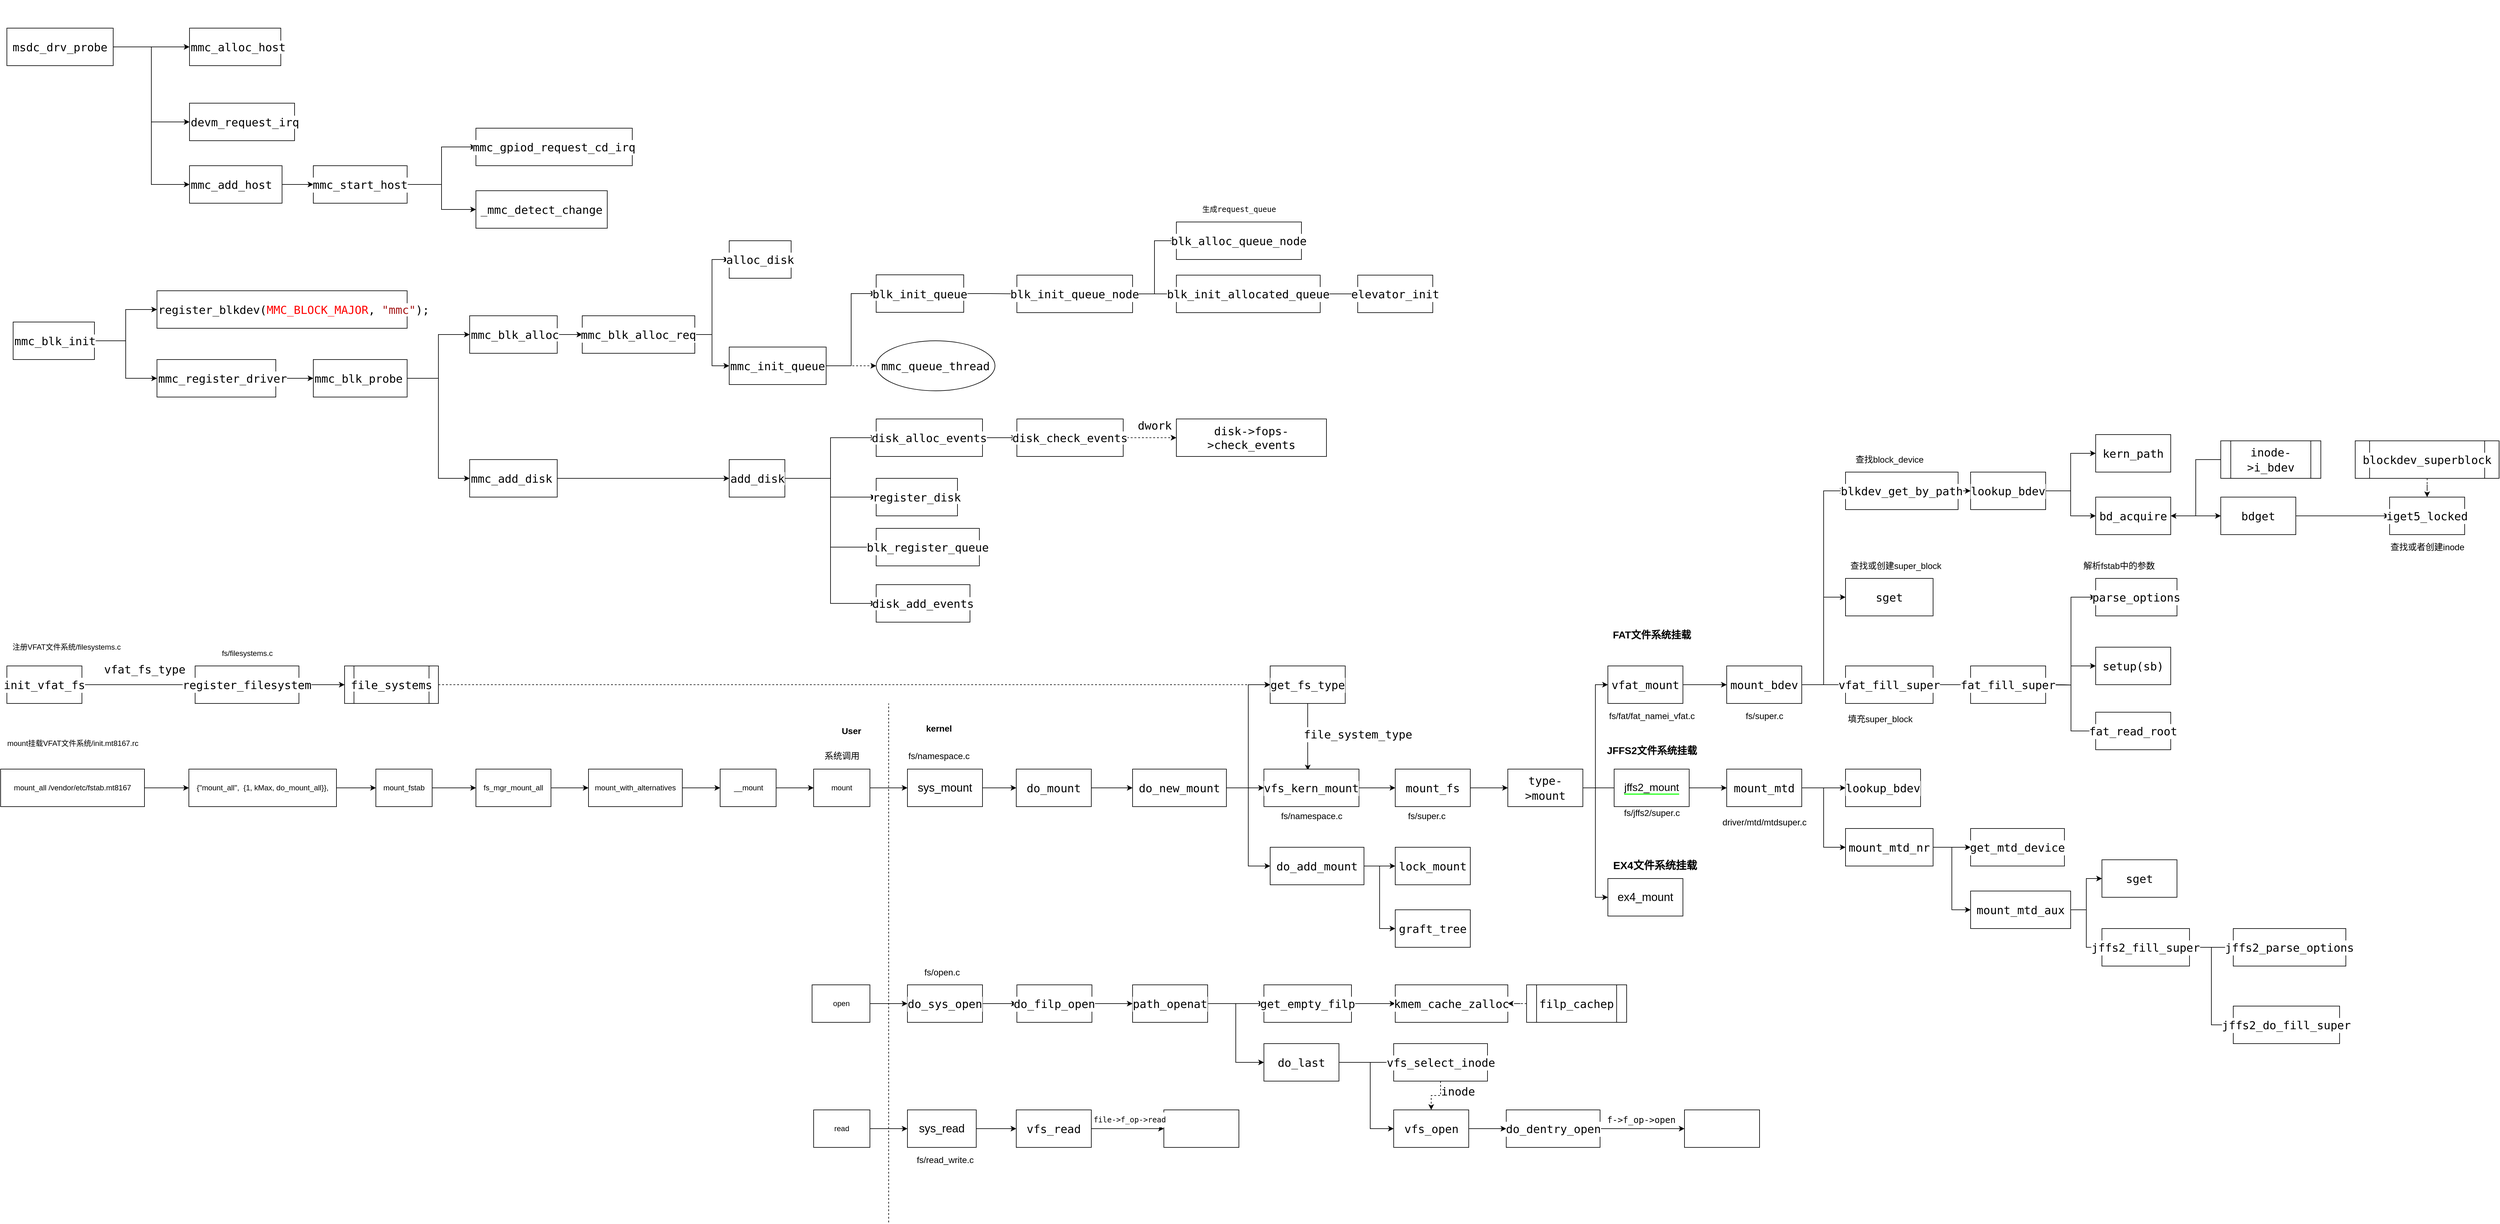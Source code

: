 <mxfile version="14.7.3" type="github">
  <diagram id="oNSS92o_-GYiXgV0fH33" name="Page-1">
    <mxGraphModel dx="1479" dy="761" grid="1" gridSize="10" guides="1" tooltips="1" connect="1" arrows="1" fold="1" page="1" pageScale="1" pageWidth="827" pageHeight="1169" math="0" shadow="0">
      <root>
        <mxCell id="0" />
        <mxCell id="1" parent="0" />
        <mxCell id="2YFqyYWapaVs9yzSWr-e-1" value="&lt;div style=&quot;background-color: rgb(255 , 255 , 255) ; font-family: &amp;#34;droid sans mono&amp;#34; , monospace , monospace , &amp;#34;droid sans fallback&amp;#34; ; font-size: 18px ; line-height: 24px&quot;&gt;&lt;br&gt;&lt;/div&gt;" style="text;html=1;align=center;verticalAlign=middle;resizable=0;points=[];autosize=1;strokeColor=none;strokeWidth=1;" parent="1" vertex="1">
          <mxGeometry x="70" y="85" width="20" height="30" as="geometry" />
        </mxCell>
        <mxCell id="2YFqyYWapaVs9yzSWr-e-6" style="edgeStyle=orthogonalEdgeStyle;rounded=0;orthogonalLoop=1;jettySize=auto;html=1;entryX=0;entryY=0.5;entryDx=0;entryDy=0;strokeWidth=1;" parent="1" source="2YFqyYWapaVs9yzSWr-e-2" target="2YFqyYWapaVs9yzSWr-e-4" edge="1">
          <mxGeometry relative="1" as="geometry" />
        </mxCell>
        <mxCell id="2YFqyYWapaVs9yzSWr-e-11" style="edgeStyle=orthogonalEdgeStyle;rounded=0;orthogonalLoop=1;jettySize=auto;html=1;entryX=0;entryY=0.5;entryDx=0;entryDy=0;strokeWidth=1;" parent="1" source="2YFqyYWapaVs9yzSWr-e-2" target="2YFqyYWapaVs9yzSWr-e-8" edge="1">
          <mxGeometry relative="1" as="geometry" />
        </mxCell>
        <mxCell id="2YFqyYWapaVs9yzSWr-e-12" style="edgeStyle=orthogonalEdgeStyle;rounded=0;orthogonalLoop=1;jettySize=auto;html=1;entryX=0;entryY=0.5;entryDx=0;entryDy=0;strokeWidth=1;" parent="1" source="2YFqyYWapaVs9yzSWr-e-2" target="2YFqyYWapaVs9yzSWr-e-10" edge="1">
          <mxGeometry relative="1" as="geometry" />
        </mxCell>
        <mxCell id="2YFqyYWapaVs9yzSWr-e-2" value="&lt;span style=&quot;font-family: &amp;#34;droid sans mono&amp;#34; , monospace , monospace , &amp;#34;droid sans fallback&amp;#34; ; font-size: 18px ; background-color: rgb(255 , 255 , 255)&quot;&gt;msdc_drv_probe&lt;/span&gt;" style="rounded=0;whiteSpace=wrap;html=1;strokeWidth=1;" parent="1" vertex="1">
          <mxGeometry x="20" y="130" width="170" height="60" as="geometry" />
        </mxCell>
        <mxCell id="2YFqyYWapaVs9yzSWr-e-3" value="&lt;div style=&quot;color: rgb(0 , 0 , 0) ; background-color: rgb(255 , 255 , 255) ; font-family: &amp;#34;droid sans mono&amp;#34; , monospace , monospace , &amp;#34;droid sans fallback&amp;#34; ; font-weight: normal ; font-size: 18px ; line-height: 24px&quot;&gt;&lt;br&gt;&lt;/div&gt;" style="text;whiteSpace=wrap;html=1;strokeWidth=1;" parent="1" vertex="1">
          <mxGeometry x="300" y="85" width="170" height="40" as="geometry" />
        </mxCell>
        <mxCell id="2YFqyYWapaVs9yzSWr-e-4" value="&lt;span style=&quot;font-family: &amp;#34;droid sans mono&amp;#34; , monospace , monospace , &amp;#34;droid sans fallback&amp;#34; ; font-size: 18px ; background-color: rgb(255 , 255 , 255)&quot;&gt;mmc_alloc_host&lt;/span&gt;" style="rounded=0;whiteSpace=wrap;html=1;fillColor=none;gradientColor=none;align=left;strokeWidth=1;" parent="1" vertex="1">
          <mxGeometry x="312" y="130" width="146" height="60" as="geometry" />
        </mxCell>
        <mxCell id="2YFqyYWapaVs9yzSWr-e-8" value="&lt;span style=&quot;font-family: &amp;#34;droid sans mono&amp;#34; , monospace , monospace , &amp;#34;droid sans fallback&amp;#34; ; font-size: 18px ; background-color: rgb(255 , 255 , 255)&quot;&gt;devm_request_irq&lt;/span&gt;" style="rounded=0;whiteSpace=wrap;html=1;fillColor=none;gradientColor=none;align=left;strokeWidth=1;" parent="1" vertex="1">
          <mxGeometry x="312" y="250" width="168" height="60" as="geometry" />
        </mxCell>
        <mxCell id="72B8_UldQrA-lnPJ2LUA-20" style="edgeStyle=orthogonalEdgeStyle;rounded=0;orthogonalLoop=1;jettySize=auto;html=1;strokeWidth=1;" parent="1" source="2YFqyYWapaVs9yzSWr-e-10" target="72B8_UldQrA-lnPJ2LUA-19" edge="1">
          <mxGeometry relative="1" as="geometry" />
        </mxCell>
        <mxCell id="2YFqyYWapaVs9yzSWr-e-10" value="&lt;span style=&quot;font-family: &amp;#34;droid sans mono&amp;#34; , monospace , monospace , &amp;#34;droid sans fallback&amp;#34; ; font-size: 18px ; background-color: rgb(255 , 255 , 255)&quot;&gt;mmc_add_host&lt;/span&gt;" style="rounded=0;whiteSpace=wrap;html=1;fillColor=none;gradientColor=none;align=left;strokeWidth=1;" parent="1" vertex="1">
          <mxGeometry x="312" y="350" width="148" height="60" as="geometry" />
        </mxCell>
        <mxCell id="2YFqyYWapaVs9yzSWr-e-18" style="edgeStyle=orthogonalEdgeStyle;rounded=0;orthogonalLoop=1;jettySize=auto;html=1;entryX=0;entryY=0.5;entryDx=0;entryDy=0;strokeWidth=1;" parent="1" source="2YFqyYWapaVs9yzSWr-e-14" target="2YFqyYWapaVs9yzSWr-e-16" edge="1">
          <mxGeometry relative="1" as="geometry" />
        </mxCell>
        <mxCell id="2YFqyYWapaVs9yzSWr-e-19" style="edgeStyle=orthogonalEdgeStyle;rounded=0;orthogonalLoop=1;jettySize=auto;html=1;entryX=0;entryY=0.5;entryDx=0;entryDy=0;strokeWidth=1;" parent="1" source="2YFqyYWapaVs9yzSWr-e-14" target="2YFqyYWapaVs9yzSWr-e-17" edge="1">
          <mxGeometry relative="1" as="geometry" />
        </mxCell>
        <mxCell id="2YFqyYWapaVs9yzSWr-e-14" value="&lt;span style=&quot;font-family: &amp;#34;droid sans mono&amp;#34; , monospace , monospace , &amp;#34;droid sans fallback&amp;#34; ; font-size: 18px ; background-color: rgb(255 , 255 , 255)&quot;&gt;mmc_blk_init&lt;/span&gt;" style="rounded=0;whiteSpace=wrap;html=1;fillColor=none;gradientColor=none;align=left;strokeWidth=1;" parent="1" vertex="1">
          <mxGeometry x="30" y="600" width="130" height="60" as="geometry" />
        </mxCell>
        <mxCell id="2YFqyYWapaVs9yzSWr-e-15" value="&lt;div style=&quot;color: rgb(0 , 0 , 0) ; background-color: rgb(255 , 255 , 255) ; font-family: &amp;#34;droid sans mono&amp;#34; , monospace , monospace , &amp;#34;droid sans fallback&amp;#34; ; font-weight: normal ; font-size: 18px ; line-height: 24px&quot;&gt;&lt;br&gt;&lt;/div&gt;" style="text;whiteSpace=wrap;html=1;strokeWidth=1;" parent="1" vertex="1">
          <mxGeometry x="260" y="570" width="420" height="40" as="geometry" />
        </mxCell>
        <mxCell id="2YFqyYWapaVs9yzSWr-e-16" value="&lt;span style=&quot;font-family: &amp;#34;droid sans mono&amp;#34; , monospace , monospace , &amp;#34;droid sans fallback&amp;#34; ; font-size: 18px ; background-color: rgb(255 , 255 , 255)&quot;&gt;register_blkdev(&lt;/span&gt;&lt;span style=&quot;font-family: &amp;#34;droid sans mono&amp;#34; , monospace , monospace , &amp;#34;droid sans fallback&amp;#34; ; font-size: 18px ; background-color: rgb(255 , 255 , 255) ; color: rgb(255 , 0 , 0)&quot;&gt;MMC_BLOCK_MAJOR&lt;/span&gt;&lt;span style=&quot;font-family: &amp;#34;droid sans mono&amp;#34; , monospace , monospace , &amp;#34;droid sans fallback&amp;#34; ; font-size: 18px ; background-color: rgb(255 , 255 , 255)&quot;&gt;,&amp;nbsp;&lt;/span&gt;&lt;span style=&quot;font-family: &amp;#34;droid sans mono&amp;#34; , monospace , monospace , &amp;#34;droid sans fallback&amp;#34; ; font-size: 18px ; background-color: rgb(255 , 255 , 255) ; color: rgb(163 , 21 , 21)&quot;&gt;&quot;mmc&quot;&lt;/span&gt;&lt;span style=&quot;font-family: &amp;#34;droid sans mono&amp;#34; , monospace , monospace , &amp;#34;droid sans fallback&amp;#34; ; font-size: 18px ; background-color: rgb(255 , 255 , 255)&quot;&gt;);&lt;/span&gt;" style="rounded=0;whiteSpace=wrap;html=1;fillColor=none;gradientColor=none;align=left;strokeWidth=1;" parent="1" vertex="1">
          <mxGeometry x="260" y="550" width="400" height="60" as="geometry" />
        </mxCell>
        <mxCell id="2YFqyYWapaVs9yzSWr-e-23" style="edgeStyle=orthogonalEdgeStyle;rounded=0;orthogonalLoop=1;jettySize=auto;html=1;entryX=0;entryY=0.5;entryDx=0;entryDy=0;strokeWidth=1;" parent="1" source="2YFqyYWapaVs9yzSWr-e-17" target="2YFqyYWapaVs9yzSWr-e-21" edge="1">
          <mxGeometry relative="1" as="geometry" />
        </mxCell>
        <mxCell id="2YFqyYWapaVs9yzSWr-e-17" value="&lt;div style=&quot;background-color: rgb(255 , 255 , 255) ; font-family: &amp;#34;droid sans mono&amp;#34; , monospace , monospace , &amp;#34;droid sans fallback&amp;#34; ; font-size: 18px ; line-height: 24px&quot;&gt;mmc_register_driver&lt;/div&gt;" style="rounded=0;whiteSpace=wrap;html=1;fillColor=none;gradientColor=none;align=left;strokeWidth=1;" parent="1" vertex="1">
          <mxGeometry x="260" y="660" width="190" height="60" as="geometry" />
        </mxCell>
        <mxCell id="2YFqyYWapaVs9yzSWr-e-29" style="edgeStyle=orthogonalEdgeStyle;rounded=0;orthogonalLoop=1;jettySize=auto;html=1;entryX=0;entryY=0.5;entryDx=0;entryDy=0;strokeWidth=1;" parent="1" source="2YFqyYWapaVs9yzSWr-e-21" target="2YFqyYWapaVs9yzSWr-e-25" edge="1">
          <mxGeometry relative="1" as="geometry" />
        </mxCell>
        <mxCell id="2YFqyYWapaVs9yzSWr-e-30" style="edgeStyle=orthogonalEdgeStyle;rounded=0;orthogonalLoop=1;jettySize=auto;html=1;entryX=0;entryY=0.5;entryDx=0;entryDy=0;strokeWidth=1;" parent="1" source="2YFqyYWapaVs9yzSWr-e-21" target="2YFqyYWapaVs9yzSWr-e-28" edge="1">
          <mxGeometry relative="1" as="geometry" />
        </mxCell>
        <mxCell id="2YFqyYWapaVs9yzSWr-e-21" value="&lt;span style=&quot;font-family: &amp;#34;droid sans mono&amp;#34; , monospace , monospace , &amp;#34;droid sans fallback&amp;#34; ; font-size: 18px ; background-color: rgb(255 , 255 , 255)&quot;&gt;mmc_blk_probe&lt;/span&gt;" style="rounded=0;whiteSpace=wrap;html=1;fillColor=none;gradientColor=none;align=left;strokeWidth=1;" parent="1" vertex="1">
          <mxGeometry x="510" y="660" width="150" height="60" as="geometry" />
        </mxCell>
        <mxCell id="72B8_UldQrA-lnPJ2LUA-35" style="edgeStyle=orthogonalEdgeStyle;rounded=0;orthogonalLoop=1;jettySize=auto;html=1;entryX=0;entryY=0.5;entryDx=0;entryDy=0;strokeWidth=1;" parent="1" source="2YFqyYWapaVs9yzSWr-e-25" target="72B8_UldQrA-lnPJ2LUA-29" edge="1">
          <mxGeometry relative="1" as="geometry" />
        </mxCell>
        <mxCell id="2YFqyYWapaVs9yzSWr-e-25" value="&lt;span style=&quot;font-family: &amp;#34;droid sans mono&amp;#34; , monospace , monospace , &amp;#34;droid sans fallback&amp;#34; ; font-size: 18px ; background-color: rgb(255 , 255 , 255)&quot;&gt;mmc_blk_alloc&lt;/span&gt;" style="rounded=0;whiteSpace=wrap;html=1;fillColor=none;gradientColor=none;align=left;strokeWidth=1;" parent="1" vertex="1">
          <mxGeometry x="760" y="590" width="140" height="60" as="geometry" />
        </mxCell>
        <mxCell id="2YFqyYWapaVs9yzSWr-e-33" style="edgeStyle=orthogonalEdgeStyle;rounded=0;orthogonalLoop=1;jettySize=auto;html=1;entryX=0;entryY=0.5;entryDx=0;entryDy=0;strokeWidth=1;" parent="1" source="2YFqyYWapaVs9yzSWr-e-28" target="2YFqyYWapaVs9yzSWr-e-32" edge="1">
          <mxGeometry relative="1" as="geometry" />
        </mxCell>
        <mxCell id="2YFqyYWapaVs9yzSWr-e-28" value="&lt;span style=&quot;font-family: &amp;#34;droid sans mono&amp;#34; , monospace , monospace , &amp;#34;droid sans fallback&amp;#34; ; font-size: 18px ; background-color: rgb(255 , 255 , 255)&quot;&gt;mmc_add_disk&lt;/span&gt;" style="rounded=0;whiteSpace=wrap;html=1;fillColor=none;gradientColor=none;align=left;strokeWidth=1;" parent="1" vertex="1">
          <mxGeometry x="760" y="820" width="140" height="60" as="geometry" />
        </mxCell>
        <mxCell id="72B8_UldQrA-lnPJ2LUA-5" style="edgeStyle=orthogonalEdgeStyle;rounded=0;orthogonalLoop=1;jettySize=auto;html=1;entryX=0;entryY=0.5;entryDx=0;entryDy=0;strokeWidth=1;" parent="1" source="2YFqyYWapaVs9yzSWr-e-32" target="72B8_UldQrA-lnPJ2LUA-2" edge="1">
          <mxGeometry relative="1" as="geometry" />
        </mxCell>
        <mxCell id="72B8_UldQrA-lnPJ2LUA-13" style="edgeStyle=orthogonalEdgeStyle;rounded=0;orthogonalLoop=1;jettySize=auto;html=1;entryX=0;entryY=0.5;entryDx=0;entryDy=0;strokeWidth=1;" parent="1" source="2YFqyYWapaVs9yzSWr-e-32" target="72B8_UldQrA-lnPJ2LUA-12" edge="1">
          <mxGeometry relative="1" as="geometry" />
        </mxCell>
        <mxCell id="72B8_UldQrA-lnPJ2LUA-16" style="edgeStyle=orthogonalEdgeStyle;rounded=0;orthogonalLoop=1;jettySize=auto;html=1;entryX=0;entryY=0.5;entryDx=0;entryDy=0;strokeWidth=1;" parent="1" source="2YFqyYWapaVs9yzSWr-e-32" target="72B8_UldQrA-lnPJ2LUA-15" edge="1">
          <mxGeometry relative="1" as="geometry" />
        </mxCell>
        <mxCell id="72B8_UldQrA-lnPJ2LUA-18" style="edgeStyle=orthogonalEdgeStyle;rounded=0;orthogonalLoop=1;jettySize=auto;html=1;entryX=0;entryY=0.5;entryDx=0;entryDy=0;strokeWidth=1;" parent="1" source="2YFqyYWapaVs9yzSWr-e-32" target="72B8_UldQrA-lnPJ2LUA-17" edge="1">
          <mxGeometry relative="1" as="geometry" />
        </mxCell>
        <mxCell id="2YFqyYWapaVs9yzSWr-e-32" value="&lt;span style=&quot;font-family: &amp;#34;droid sans mono&amp;#34; , monospace , monospace , &amp;#34;droid sans fallback&amp;#34; ; font-size: 18px ; background-color: rgb(255 , 255 , 255)&quot;&gt;add_disk&lt;/span&gt;" style="rounded=0;whiteSpace=wrap;html=1;fillColor=none;gradientColor=none;align=left;strokeWidth=1;" parent="1" vertex="1">
          <mxGeometry x="1175" y="820" width="89" height="60" as="geometry" />
        </mxCell>
        <mxCell id="72B8_UldQrA-lnPJ2LUA-6" style="edgeStyle=orthogonalEdgeStyle;rounded=0;orthogonalLoop=1;jettySize=auto;html=1;entryX=0;entryY=0.5;entryDx=0;entryDy=0;strokeWidth=1;" parent="1" source="72B8_UldQrA-lnPJ2LUA-2" target="72B8_UldQrA-lnPJ2LUA-4" edge="1">
          <mxGeometry relative="1" as="geometry" />
        </mxCell>
        <mxCell id="72B8_UldQrA-lnPJ2LUA-2" value="&lt;span style=&quot;font-family: &amp;#34;droid sans mono&amp;#34; , monospace , monospace , &amp;#34;droid sans fallback&amp;#34; ; font-size: 18px ; text-align: left ; background-color: rgb(255 , 255 , 255)&quot;&gt;disk_alloc_events&lt;/span&gt;" style="rounded=0;whiteSpace=wrap;html=1;strokeWidth=1;" parent="1" vertex="1">
          <mxGeometry x="1410" y="755" width="170" height="60" as="geometry" />
        </mxCell>
        <mxCell id="72B8_UldQrA-lnPJ2LUA-9" style="edgeStyle=orthogonalEdgeStyle;rounded=0;orthogonalLoop=1;jettySize=auto;html=1;entryX=0;entryY=0.5;entryDx=0;entryDy=0;dashed=1;strokeWidth=1;" parent="1" source="72B8_UldQrA-lnPJ2LUA-4" target="72B8_UldQrA-lnPJ2LUA-8" edge="1">
          <mxGeometry relative="1" as="geometry" />
        </mxCell>
        <mxCell id="72B8_UldQrA-lnPJ2LUA-4" value="&lt;span style=&quot;font-family: &amp;#34;droid sans mono&amp;#34; , monospace , monospace , &amp;#34;droid sans fallback&amp;#34; ; font-size: 18px ; text-align: left ; background-color: rgb(255 , 255 , 255)&quot;&gt;disk_check_events&lt;/span&gt;" style="rounded=0;whiteSpace=wrap;html=1;strokeWidth=1;" parent="1" vertex="1">
          <mxGeometry x="1635" y="755" width="170" height="60" as="geometry" />
        </mxCell>
        <mxCell id="72B8_UldQrA-lnPJ2LUA-8" value="&lt;span style=&quot;font-family: &amp;#34;droid sans mono&amp;#34; , monospace , monospace , &amp;#34;droid sans fallback&amp;#34; ; font-size: 18px ; text-align: left ; background-color: rgb(255 , 255 , 255)&quot;&gt;disk-&amp;gt;fops-&amp;gt;check_events&lt;/span&gt;" style="rounded=0;whiteSpace=wrap;html=1;strokeWidth=1;" parent="1" vertex="1">
          <mxGeometry x="1890" y="755" width="240" height="60" as="geometry" />
        </mxCell>
        <mxCell id="72B8_UldQrA-lnPJ2LUA-10" value="&lt;div style=&quot;background-color: rgb(255 , 255 , 255) ; font-family: &amp;#34;droid sans mono&amp;#34; , monospace , monospace , &amp;#34;droid sans fallback&amp;#34; ; font-size: 18px ; line-height: 24px&quot;&gt;dwork&lt;/div&gt;" style="text;html=1;align=center;verticalAlign=middle;resizable=0;points=[];autosize=1;strokeColor=none;strokeWidth=1;" parent="1" vertex="1">
          <mxGeometry x="1820" y="750" width="70" height="30" as="geometry" />
        </mxCell>
        <mxCell id="72B8_UldQrA-lnPJ2LUA-12" value="&lt;span style=&quot;font-family: &amp;#34;droid sans mono&amp;#34; , monospace , monospace , &amp;#34;droid sans fallback&amp;#34; ; font-size: 18px ; text-align: left ; background-color: rgb(255 , 255 , 255)&quot;&gt;register_disk&lt;/span&gt;" style="rounded=0;whiteSpace=wrap;html=1;strokeWidth=1;" parent="1" vertex="1">
          <mxGeometry x="1410" y="850" width="130" height="60" as="geometry" />
        </mxCell>
        <mxCell id="72B8_UldQrA-lnPJ2LUA-15" value="&lt;span style=&quot;font-family: &amp;#34;droid sans mono&amp;#34; , monospace , monospace , &amp;#34;droid sans fallback&amp;#34; ; font-size: 18px ; text-align: left ; background-color: rgb(255 , 255 , 255)&quot;&gt;disk_add_events&lt;/span&gt;" style="rounded=0;whiteSpace=wrap;html=1;strokeWidth=1;" parent="1" vertex="1">
          <mxGeometry x="1410" y="1020" width="150" height="60" as="geometry" />
        </mxCell>
        <mxCell id="72B8_UldQrA-lnPJ2LUA-17" value="&lt;div style=&quot;background-color: rgb(255 , 255 , 255) ; font-family: &amp;#34;droid sans mono&amp;#34; , monospace , monospace , &amp;#34;droid sans fallback&amp;#34; ; font-size: 18px ; line-height: 24px&quot;&gt;blk_register_queue&lt;/div&gt;" style="rounded=0;whiteSpace=wrap;html=1;strokeWidth=1;" parent="1" vertex="1">
          <mxGeometry x="1410" y="930" width="165" height="60" as="geometry" />
        </mxCell>
        <mxCell id="72B8_UldQrA-lnPJ2LUA-25" style="edgeStyle=orthogonalEdgeStyle;rounded=0;orthogonalLoop=1;jettySize=auto;html=1;entryX=0;entryY=0.5;entryDx=0;entryDy=0;strokeWidth=1;" parent="1" source="72B8_UldQrA-lnPJ2LUA-19" target="72B8_UldQrA-lnPJ2LUA-21" edge="1">
          <mxGeometry relative="1" as="geometry" />
        </mxCell>
        <mxCell id="72B8_UldQrA-lnPJ2LUA-26" style="edgeStyle=orthogonalEdgeStyle;rounded=0;orthogonalLoop=1;jettySize=auto;html=1;entryX=0;entryY=0.5;entryDx=0;entryDy=0;strokeWidth=1;" parent="1" source="72B8_UldQrA-lnPJ2LUA-19" target="72B8_UldQrA-lnPJ2LUA-24" edge="1">
          <mxGeometry relative="1" as="geometry" />
        </mxCell>
        <mxCell id="72B8_UldQrA-lnPJ2LUA-19" value="&lt;div style=&quot;background-color: rgb(255 , 255 , 255) ; font-family: &amp;#34;droid sans mono&amp;#34; , monospace , monospace , &amp;#34;droid sans fallback&amp;#34; ; font-size: 18px ; line-height: 24px&quot;&gt;mmc_start_host&lt;/div&gt;" style="rounded=0;whiteSpace=wrap;html=1;strokeWidth=1;" parent="1" vertex="1">
          <mxGeometry x="510" y="350" width="150" height="60" as="geometry" />
        </mxCell>
        <mxCell id="72B8_UldQrA-lnPJ2LUA-21" value="&lt;div style=&quot;background-color: rgb(255 , 255 , 255) ; font-family: &amp;#34;droid sans mono&amp;#34; , monospace , monospace , &amp;#34;droid sans fallback&amp;#34; ; font-size: 18px ; line-height: 24px&quot;&gt;mmc_gpiod_request_cd_irq&lt;/div&gt;" style="rounded=0;whiteSpace=wrap;html=1;strokeWidth=1;" parent="1" vertex="1">
          <mxGeometry x="770" y="290" width="250" height="60" as="geometry" />
        </mxCell>
        <mxCell id="72B8_UldQrA-lnPJ2LUA-24" value="&lt;div style=&quot;background-color: rgb(255 , 255 , 255) ; font-family: &amp;#34;droid sans mono&amp;#34; , monospace , monospace , &amp;#34;droid sans fallback&amp;#34; ; font-size: 18px ; line-height: 24px&quot;&gt;_mmc_detect_change&lt;/div&gt;" style="rounded=0;whiteSpace=wrap;html=1;strokeWidth=1;" parent="1" vertex="1">
          <mxGeometry x="770" y="390" width="210" height="60" as="geometry" />
        </mxCell>
        <mxCell id="72B8_UldQrA-lnPJ2LUA-33" style="edgeStyle=orthogonalEdgeStyle;rounded=0;orthogonalLoop=1;jettySize=auto;html=1;entryX=0;entryY=0.5;entryDx=0;entryDy=0;strokeWidth=1;" parent="1" source="72B8_UldQrA-lnPJ2LUA-29" target="72B8_UldQrA-lnPJ2LUA-31" edge="1">
          <mxGeometry relative="1" as="geometry" />
        </mxCell>
        <mxCell id="72B8_UldQrA-lnPJ2LUA-34" style="edgeStyle=orthogonalEdgeStyle;rounded=0;orthogonalLoop=1;jettySize=auto;html=1;entryX=0;entryY=0.5;entryDx=0;entryDy=0;strokeWidth=1;" parent="1" source="72B8_UldQrA-lnPJ2LUA-29" target="72B8_UldQrA-lnPJ2LUA-32" edge="1">
          <mxGeometry relative="1" as="geometry" />
        </mxCell>
        <mxCell id="72B8_UldQrA-lnPJ2LUA-29" value="&lt;div style=&quot;background-color: rgb(255 , 255 , 255) ; font-family: &amp;#34;droid sans mono&amp;#34; , monospace , monospace , &amp;#34;droid sans fallback&amp;#34; ; font-size: 18px ; line-height: 24px&quot;&gt;mmc_blk_alloc_req&lt;/div&gt;" style="rounded=0;whiteSpace=wrap;html=1;strokeWidth=1;" parent="1" vertex="1">
          <mxGeometry x="940" y="590" width="180" height="60" as="geometry" />
        </mxCell>
        <mxCell id="72B8_UldQrA-lnPJ2LUA-31" value="&lt;div style=&quot;background-color: rgb(255 , 255 , 255) ; font-family: &amp;#34;droid sans mono&amp;#34; , monospace , monospace , &amp;#34;droid sans fallback&amp;#34; ; font-size: 18px ; line-height: 24px&quot;&gt;alloc_disk&lt;/div&gt;" style="rounded=0;whiteSpace=wrap;html=1;strokeWidth=1;" parent="1" vertex="1">
          <mxGeometry x="1175" y="470" width="99" height="60" as="geometry" />
        </mxCell>
        <mxCell id="72B8_UldQrA-lnPJ2LUA-38" style="edgeStyle=orthogonalEdgeStyle;rounded=0;orthogonalLoop=1;jettySize=auto;html=1;entryX=0;entryY=0.5;entryDx=0;entryDy=0;dashed=1;strokeWidth=1;" parent="1" source="72B8_UldQrA-lnPJ2LUA-32" target="72B8_UldQrA-lnPJ2LUA-37" edge="1">
          <mxGeometry relative="1" as="geometry" />
        </mxCell>
        <mxCell id="72B8_UldQrA-lnPJ2LUA-43" style="edgeStyle=orthogonalEdgeStyle;rounded=0;orthogonalLoop=1;jettySize=auto;html=1;entryX=0;entryY=0.5;entryDx=0;entryDy=0;strokeWidth=1;" parent="1" source="72B8_UldQrA-lnPJ2LUA-32" target="72B8_UldQrA-lnPJ2LUA-41" edge="1">
          <mxGeometry relative="1" as="geometry" />
        </mxCell>
        <mxCell id="72B8_UldQrA-lnPJ2LUA-32" value="&lt;div style=&quot;background-color: rgb(255 , 255 , 255) ; font-family: &amp;#34;droid sans mono&amp;#34; , monospace , monospace , &amp;#34;droid sans fallback&amp;#34; ; font-size: 18px ; line-height: 24px&quot;&gt;&lt;div&gt;mmc_init_queue&lt;/div&gt;&lt;/div&gt;" style="rounded=0;whiteSpace=wrap;html=1;strokeWidth=1;" parent="1" vertex="1">
          <mxGeometry x="1175" y="640" width="155" height="60" as="geometry" />
        </mxCell>
        <mxCell id="72B8_UldQrA-lnPJ2LUA-37" value="&lt;div style=&quot;background-color: rgb(255 , 255 , 255) ; font-family: &amp;#34;droid sans mono&amp;#34; , monospace , monospace , &amp;#34;droid sans fallback&amp;#34; ; font-size: 18px ; line-height: 24px&quot;&gt;mmc_queue_thread&lt;/div&gt;" style="ellipse;whiteSpace=wrap;html=1;strokeWidth=1;" parent="1" vertex="1">
          <mxGeometry x="1410" y="630" width="190" height="80" as="geometry" />
        </mxCell>
        <mxCell id="72B8_UldQrA-lnPJ2LUA-45" style="edgeStyle=orthogonalEdgeStyle;rounded=0;orthogonalLoop=1;jettySize=auto;html=1;entryX=0;entryY=0.5;entryDx=0;entryDy=0;strokeWidth=1;" parent="1" source="72B8_UldQrA-lnPJ2LUA-41" target="72B8_UldQrA-lnPJ2LUA-44" edge="1">
          <mxGeometry relative="1" as="geometry" />
        </mxCell>
        <mxCell id="72B8_UldQrA-lnPJ2LUA-41" value="&lt;span style=&quot;font-family: &amp;#34;droid sans mono&amp;#34; , monospace , monospace , &amp;#34;droid sans fallback&amp;#34; ; font-size: 18px ; text-align: left ; background-color: rgb(255 , 255 , 255)&quot;&gt;blk_init_queue&lt;/span&gt;" style="rounded=0;whiteSpace=wrap;html=1;strokeWidth=1;" parent="1" vertex="1">
          <mxGeometry x="1410" y="524.5" width="140" height="60" as="geometry" />
        </mxCell>
        <mxCell id="72B8_UldQrA-lnPJ2LUA-49" style="edgeStyle=orthogonalEdgeStyle;rounded=0;orthogonalLoop=1;jettySize=auto;html=1;strokeWidth=1;" parent="1" source="72B8_UldQrA-lnPJ2LUA-44" target="72B8_UldQrA-lnPJ2LUA-48" edge="1">
          <mxGeometry relative="1" as="geometry" />
        </mxCell>
        <mxCell id="72B8_UldQrA-lnPJ2LUA-52" style="edgeStyle=orthogonalEdgeStyle;rounded=0;orthogonalLoop=1;jettySize=auto;html=1;entryX=0;entryY=0.5;entryDx=0;entryDy=0;strokeWidth=1;" parent="1" source="72B8_UldQrA-lnPJ2LUA-44" target="72B8_UldQrA-lnPJ2LUA-46" edge="1">
          <mxGeometry relative="1" as="geometry" />
        </mxCell>
        <mxCell id="72B8_UldQrA-lnPJ2LUA-44" value="&lt;div style=&quot;background-color: rgb(255 , 255 , 255) ; font-family: &amp;#34;droid sans mono&amp;#34; , monospace , monospace , &amp;#34;droid sans fallback&amp;#34; ; font-size: 18px ; line-height: 24px&quot;&gt;blk_init_queue_node&lt;/div&gt;" style="rounded=0;whiteSpace=wrap;html=1;strokeWidth=1;" parent="1" vertex="1">
          <mxGeometry x="1635" y="525" width="185" height="60" as="geometry" />
        </mxCell>
        <mxCell id="72B8_UldQrA-lnPJ2LUA-46" value="&lt;div style=&quot;background-color: rgb(255 , 255 , 255) ; font-family: &amp;#34;droid sans mono&amp;#34; , monospace , monospace , &amp;#34;droid sans fallback&amp;#34; ; font-size: 18px ; line-height: 24px&quot;&gt;blk_alloc_queue_node&lt;/div&gt;" style="rounded=0;whiteSpace=wrap;html=1;strokeWidth=1;" parent="1" vertex="1">
          <mxGeometry x="1890" y="440" width="200" height="60" as="geometry" />
        </mxCell>
        <mxCell id="72B8_UldQrA-lnPJ2LUA-51" style="edgeStyle=orthogonalEdgeStyle;rounded=0;orthogonalLoop=1;jettySize=auto;html=1;strokeWidth=1;" parent="1" source="72B8_UldQrA-lnPJ2LUA-48" target="72B8_UldQrA-lnPJ2LUA-50" edge="1">
          <mxGeometry relative="1" as="geometry" />
        </mxCell>
        <mxCell id="72B8_UldQrA-lnPJ2LUA-48" value="&lt;div style=&quot;background-color: rgb(255 , 255 , 255) ; font-family: &amp;#34;droid sans mono&amp;#34; , monospace , monospace , &amp;#34;droid sans fallback&amp;#34; ; font-size: 18px ; line-height: 24px&quot;&gt;blk_init_allocated_queue&lt;/div&gt;" style="rounded=0;whiteSpace=wrap;html=1;strokeWidth=1;" parent="1" vertex="1">
          <mxGeometry x="1890" y="525" width="230" height="60" as="geometry" />
        </mxCell>
        <mxCell id="72B8_UldQrA-lnPJ2LUA-50" value="&lt;div style=&quot;background-color: rgb(255 , 255 , 255) ; font-family: &amp;#34;droid sans mono&amp;#34; , monospace , monospace , &amp;#34;droid sans fallback&amp;#34; ; font-size: 18px ; line-height: 24px&quot;&gt;elevator_init&lt;/div&gt;" style="rounded=0;whiteSpace=wrap;html=1;strokeWidth=1;" parent="1" vertex="1">
          <mxGeometry x="2180" y="525" width="120" height="60" as="geometry" />
        </mxCell>
        <mxCell id="72B8_UldQrA-lnPJ2LUA-53" value="生成&lt;span style=&quot;background-color: rgb(255 , 255 , 255) ; font-family: &amp;#34;droid sans mono&amp;#34; , monospace , monospace , &amp;#34;droid sans fallback&amp;#34;&quot;&gt;&lt;font style=&quot;font-size: 12px&quot;&gt;request_queue&lt;/font&gt;&lt;/span&gt;" style="text;html=1;align=center;verticalAlign=middle;resizable=0;points=[];autosize=1;strokeColor=none;strokeWidth=1;" parent="1" vertex="1">
          <mxGeometry x="1930" y="410" width="120" height="20" as="geometry" />
        </mxCell>
        <mxCell id="K_OXefUXwWz0F2jkkwNq-3" style="edgeStyle=orthogonalEdgeStyle;rounded=0;orthogonalLoop=1;jettySize=auto;html=1;entryX=0;entryY=0.5;entryDx=0;entryDy=0;strokeWidth=1;" parent="1" source="K_OXefUXwWz0F2jkkwNq-1" target="K_OXefUXwWz0F2jkkwNq-2" edge="1">
          <mxGeometry relative="1" as="geometry" />
        </mxCell>
        <mxCell id="K_OXefUXwWz0F2jkkwNq-1" value="&lt;div style=&quot;background-color: rgb(255 , 255 , 255) ; font-family: &amp;#34;droid sans mono&amp;#34; , monospace , monospace , &amp;#34;droid sans fallback&amp;#34; ; font-size: 18px ; line-height: 24px&quot;&gt;init_vfat_fs&lt;/div&gt;" style="rounded=0;whiteSpace=wrap;html=1;strokeWidth=1;" parent="1" vertex="1">
          <mxGeometry x="20" y="1150" width="120" height="60" as="geometry" />
        </mxCell>
        <mxCell id="K_OXefUXwWz0F2jkkwNq-8" style="edgeStyle=orthogonalEdgeStyle;rounded=0;orthogonalLoop=1;jettySize=auto;html=1;entryX=0;entryY=0.5;entryDx=0;entryDy=0;strokeWidth=1;" parent="1" source="K_OXefUXwWz0F2jkkwNq-2" target="K_OXefUXwWz0F2jkkwNq-7" edge="1">
          <mxGeometry relative="1" as="geometry" />
        </mxCell>
        <mxCell id="K_OXefUXwWz0F2jkkwNq-2" value="&lt;div style=&quot;background-color: rgb(255 , 255 , 255) ; font-family: &amp;#34;droid sans mono&amp;#34; , monospace , monospace , &amp;#34;droid sans fallback&amp;#34; ; font-size: 18px ; line-height: 24px&quot;&gt;register_filesystem&lt;/div&gt;" style="rounded=0;whiteSpace=wrap;html=1;strokeWidth=1;" parent="1" vertex="1">
          <mxGeometry x="321" y="1150" width="166" height="60" as="geometry" />
        </mxCell>
        <mxCell id="K_OXefUXwWz0F2jkkwNq-4" value="&lt;div style=&quot;background-color: rgb(255 , 255 , 255) ; font-family: &amp;#34;droid sans mono&amp;#34; , monospace , monospace , &amp;#34;droid sans fallback&amp;#34; ; font-size: 18px ; line-height: 24px&quot;&gt;vfat_fs_type&lt;/div&gt;" style="text;html=1;align=center;verticalAlign=middle;resizable=0;points=[];autosize=1;strokeColor=none;strokeWidth=1;" parent="1" vertex="1">
          <mxGeometry x="180" y="1140" width="120" height="30" as="geometry" />
        </mxCell>
        <mxCell id="K_OXefUXwWz0F2jkkwNq-52" style="edgeStyle=orthogonalEdgeStyle;rounded=0;orthogonalLoop=1;jettySize=auto;html=1;entryX=0;entryY=0.5;entryDx=0;entryDy=0;fontSize=12;strokeWidth=1;exitX=1;exitY=0.5;exitDx=0;exitDy=0;dashed=1;" parent="1" source="K_OXefUXwWz0F2jkkwNq-7" target="K_OXefUXwWz0F2jkkwNq-42" edge="1">
          <mxGeometry relative="1" as="geometry" />
        </mxCell>
        <mxCell id="K_OXefUXwWz0F2jkkwNq-5" value="&lt;div style=&quot;color: rgb(0 , 0 , 0) ; background-color: rgb(255 , 255 , 255) ; font-family: &amp;#34;droid sans mono&amp;#34; , monospace , monospace , &amp;#34;droid sans fallback&amp;#34; ; font-weight: normal ; font-size: 18px ; line-height: 24px&quot;&gt;&lt;br&gt;&lt;/div&gt;" style="text;whiteSpace=wrap;html=1;strokeWidth=1;" parent="1" vertex="1">
          <mxGeometry x="620" y="1130" width="130" height="40" as="geometry" />
        </mxCell>
        <mxCell id="K_OXefUXwWz0F2jkkwNq-7" value="&lt;span style=&quot;font-family: &amp;#34;droid sans mono&amp;#34; , monospace , monospace , &amp;#34;droid sans fallback&amp;#34; ; font-size: 18px ; text-align: left ; background-color: rgb(255 , 255 , 255)&quot;&gt;file_systems&lt;/span&gt;" style="shape=process;whiteSpace=wrap;html=1;backgroundOutline=1;strokeWidth=1;" parent="1" vertex="1">
          <mxGeometry x="560" y="1150" width="150" height="60" as="geometry" />
        </mxCell>
        <mxCell id="K_OXefUXwWz0F2jkkwNq-9" value="注册VFAT文件系统/filesystems.c" style="text;html=1;align=center;verticalAlign=middle;resizable=0;points=[];autosize=1;strokeColor=none;strokeWidth=1;" parent="1" vertex="1">
          <mxGeometry x="20" y="1110" width="190" height="20" as="geometry" />
        </mxCell>
        <mxCell id="K_OXefUXwWz0F2jkkwNq-10" value="mount挂载VFAT文件系统/init.mt8167.rc" style="text;html=1;align=center;verticalAlign=middle;resizable=0;points=[];autosize=1;strokeColor=none;strokeWidth=1;" parent="1" vertex="1">
          <mxGeometry x="10" y="1264" width="230" height="20" as="geometry" />
        </mxCell>
        <mxCell id="K_OXefUXwWz0F2jkkwNq-14" style="edgeStyle=orthogonalEdgeStyle;rounded=0;orthogonalLoop=1;jettySize=auto;html=1;entryX=0;entryY=0.5;entryDx=0;entryDy=0;strokeWidth=1;" parent="1" source="K_OXefUXwWz0F2jkkwNq-12" target="K_OXefUXwWz0F2jkkwNq-13" edge="1">
          <mxGeometry relative="1" as="geometry" />
        </mxCell>
        <mxCell id="K_OXefUXwWz0F2jkkwNq-12" value="&lt;span style=&quot;text-align: left&quot;&gt;mount_all /vendor/etc/fstab.mt8167&lt;/span&gt;" style="rounded=0;whiteSpace=wrap;html=1;strokeWidth=1;" parent="1" vertex="1">
          <mxGeometry x="10" y="1315" width="230" height="60" as="geometry" />
        </mxCell>
        <mxCell id="K_OXefUXwWz0F2jkkwNq-16" style="edgeStyle=orthogonalEdgeStyle;rounded=0;orthogonalLoop=1;jettySize=auto;html=1;entryX=0;entryY=0.5;entryDx=0;entryDy=0;strokeWidth=1;" parent="1" source="K_OXefUXwWz0F2jkkwNq-13" target="K_OXefUXwWz0F2jkkwNq-15" edge="1">
          <mxGeometry relative="1" as="geometry" />
        </mxCell>
        <mxCell id="K_OXefUXwWz0F2jkkwNq-13" value="{&quot;mount_all&quot;,&amp;nbsp; {1, kMax, do_mount_all}}," style="rounded=0;whiteSpace=wrap;html=1;strokeWidth=1;" parent="1" vertex="1">
          <mxGeometry x="311" y="1315" width="236" height="60" as="geometry" />
        </mxCell>
        <mxCell id="K_OXefUXwWz0F2jkkwNq-19" style="edgeStyle=orthogonalEdgeStyle;rounded=0;orthogonalLoop=1;jettySize=auto;html=1;entryX=0;entryY=0.5;entryDx=0;entryDy=0;strokeWidth=1;" parent="1" source="K_OXefUXwWz0F2jkkwNq-15" target="K_OXefUXwWz0F2jkkwNq-18" edge="1">
          <mxGeometry relative="1" as="geometry" />
        </mxCell>
        <mxCell id="K_OXefUXwWz0F2jkkwNq-15" value="mount_fstab" style="rounded=0;whiteSpace=wrap;html=1;strokeWidth=1;" parent="1" vertex="1">
          <mxGeometry x="610" y="1315" width="90" height="60" as="geometry" />
        </mxCell>
        <mxCell id="K_OXefUXwWz0F2jkkwNq-21" style="edgeStyle=orthogonalEdgeStyle;rounded=0;orthogonalLoop=1;jettySize=auto;html=1;entryX=0;entryY=0.5;entryDx=0;entryDy=0;fontSize=12;strokeWidth=1;" parent="1" source="K_OXefUXwWz0F2jkkwNq-18" target="K_OXefUXwWz0F2jkkwNq-20" edge="1">
          <mxGeometry relative="1" as="geometry" />
        </mxCell>
        <mxCell id="K_OXefUXwWz0F2jkkwNq-18" value="fs_mgr_mount_all" style="rounded=0;whiteSpace=wrap;html=1;strokeWidth=1;" parent="1" vertex="1">
          <mxGeometry x="770" y="1315" width="120" height="60" as="geometry" />
        </mxCell>
        <mxCell id="K_OXefUXwWz0F2jkkwNq-23" style="edgeStyle=orthogonalEdgeStyle;rounded=0;orthogonalLoop=1;jettySize=auto;html=1;entryX=0;entryY=0.5;entryDx=0;entryDy=0;fontSize=12;strokeWidth=1;" parent="1" source="K_OXefUXwWz0F2jkkwNq-20" target="K_OXefUXwWz0F2jkkwNq-22" edge="1">
          <mxGeometry relative="1" as="geometry" />
        </mxCell>
        <mxCell id="K_OXefUXwWz0F2jkkwNq-20" value="mount_with_alternatives" style="rounded=0;whiteSpace=wrap;html=1;strokeWidth=1;" parent="1" vertex="1">
          <mxGeometry x="950" y="1315" width="150" height="60" as="geometry" />
        </mxCell>
        <mxCell id="K_OXefUXwWz0F2jkkwNq-26" style="edgeStyle=orthogonalEdgeStyle;rounded=0;orthogonalLoop=1;jettySize=auto;html=1;fontSize=12;strokeWidth=1;" parent="1" source="K_OXefUXwWz0F2jkkwNq-22" target="K_OXefUXwWz0F2jkkwNq-25" edge="1">
          <mxGeometry relative="1" as="geometry" />
        </mxCell>
        <mxCell id="K_OXefUXwWz0F2jkkwNq-22" value="__mount" style="whiteSpace=wrap;html=1;fontSize=12;strokeWidth=1;" parent="1" vertex="1">
          <mxGeometry x="1160.5" y="1315" width="89.5" height="60" as="geometry" />
        </mxCell>
        <mxCell id="K_OXefUXwWz0F2jkkwNq-35" style="edgeStyle=orthogonalEdgeStyle;rounded=0;orthogonalLoop=1;jettySize=auto;html=1;entryX=0;entryY=0.5;entryDx=0;entryDy=0;fontSize=12;strokeWidth=1;" parent="1" source="K_OXefUXwWz0F2jkkwNq-25" target="K_OXefUXwWz0F2jkkwNq-33" edge="1">
          <mxGeometry relative="1" as="geometry" />
        </mxCell>
        <mxCell id="K_OXefUXwWz0F2jkkwNq-25" value="mount" style="rounded=0;whiteSpace=wrap;html=1;fontSize=12;strokeWidth=1;" parent="1" vertex="1">
          <mxGeometry x="1310" y="1315" width="90" height="60" as="geometry" />
        </mxCell>
        <mxCell id="K_OXefUXwWz0F2jkkwNq-27" value="&lt;font style=&quot;font-size: 14px&quot;&gt;系统调用&lt;/font&gt;" style="text;html=1;align=center;verticalAlign=middle;resizable=0;points=[];autosize=1;strokeColor=none;fontSize=12;" parent="1" vertex="1">
          <mxGeometry x="1320" y="1284" width="70" height="20" as="geometry" />
        </mxCell>
        <mxCell id="K_OXefUXwWz0F2jkkwNq-31" value="" style="endArrow=none;html=1;fontSize=12;strokeWidth=1;dashed=1;" parent="1" edge="1">
          <mxGeometry width="50" height="50" relative="1" as="geometry">
            <mxPoint x="1430" y="2040" as="sourcePoint" />
            <mxPoint x="1430" y="1210" as="targetPoint" />
          </mxGeometry>
        </mxCell>
        <mxCell id="K_OXefUXwWz0F2jkkwNq-32" value="&lt;b&gt;&lt;font style=&quot;font-size: 14px&quot;&gt;User&lt;/font&gt;&lt;/b&gt;" style="text;html=1;align=center;verticalAlign=middle;resizable=0;points=[];autosize=1;strokeColor=none;fontSize=12;" parent="1" vertex="1">
          <mxGeometry x="1345" y="1244" width="50" height="20" as="geometry" />
        </mxCell>
        <mxCell id="K_OXefUXwWz0F2jkkwNq-39" style="edgeStyle=orthogonalEdgeStyle;rounded=0;orthogonalLoop=1;jettySize=auto;html=1;entryX=0;entryY=0.5;entryDx=0;entryDy=0;fontSize=12;strokeWidth=1;" parent="1" source="K_OXefUXwWz0F2jkkwNq-33" target="K_OXefUXwWz0F2jkkwNq-38" edge="1">
          <mxGeometry relative="1" as="geometry" />
        </mxCell>
        <mxCell id="K_OXefUXwWz0F2jkkwNq-33" value="&lt;font style=&quot;font-size: 18px&quot;&gt;sys_mount&lt;/font&gt;" style="rounded=0;whiteSpace=wrap;html=1;fontSize=12;strokeWidth=1;" parent="1" vertex="1">
          <mxGeometry x="1460" y="1315" width="120" height="60" as="geometry" />
        </mxCell>
        <mxCell id="K_OXefUXwWz0F2jkkwNq-34" value="&lt;font style=&quot;font-size: 14px&quot;&gt;&lt;b&gt;kernel&lt;/b&gt;&lt;/font&gt;" style="text;html=1;align=center;verticalAlign=middle;resizable=0;points=[];autosize=1;strokeColor=none;fontSize=12;" parent="1" vertex="1">
          <mxGeometry x="1480" y="1240" width="60" height="20" as="geometry" />
        </mxCell>
        <mxCell id="K_OXefUXwWz0F2jkkwNq-36" value="&lt;font style=&quot;font-size: 14px&quot;&gt;fs/namespace.c&lt;/font&gt;" style="text;html=1;align=center;verticalAlign=middle;resizable=0;points=[];autosize=1;strokeColor=none;fontSize=12;" parent="1" vertex="1">
          <mxGeometry x="1450" y="1284" width="120" height="20" as="geometry" />
        </mxCell>
        <mxCell id="K_OXefUXwWz0F2jkkwNq-41" style="edgeStyle=orthogonalEdgeStyle;rounded=0;orthogonalLoop=1;jettySize=auto;html=1;entryX=0;entryY=0.5;entryDx=0;entryDy=0;fontSize=12;strokeWidth=1;" parent="1" source="K_OXefUXwWz0F2jkkwNq-38" target="K_OXefUXwWz0F2jkkwNq-40" edge="1">
          <mxGeometry relative="1" as="geometry" />
        </mxCell>
        <mxCell id="K_OXefUXwWz0F2jkkwNq-38" value="&lt;div style=&quot;background-color: rgb(255 , 255 , 255) ; font-family: &amp;#34;droid sans mono&amp;#34; , monospace , monospace , &amp;#34;droid sans fallback&amp;#34; ; font-size: 18px ; line-height: 24px&quot;&gt;do_mount&lt;/div&gt;" style="rounded=0;whiteSpace=wrap;html=1;fontSize=12;strokeWidth=1;" parent="1" vertex="1">
          <mxGeometry x="1634" y="1315" width="120" height="60" as="geometry" />
        </mxCell>
        <mxCell id="K_OXefUXwWz0F2jkkwNq-45" style="edgeStyle=orthogonalEdgeStyle;rounded=0;orthogonalLoop=1;jettySize=auto;html=1;entryX=0;entryY=0.5;entryDx=0;entryDy=0;fontSize=12;strokeWidth=1;" parent="1" source="K_OXefUXwWz0F2jkkwNq-40" target="K_OXefUXwWz0F2jkkwNq-44" edge="1">
          <mxGeometry relative="1" as="geometry" />
        </mxCell>
        <mxCell id="K_OXefUXwWz0F2jkkwNq-49" style="edgeStyle=orthogonalEdgeStyle;rounded=0;orthogonalLoop=1;jettySize=auto;html=1;entryX=0;entryY=0.5;entryDx=0;entryDy=0;fontSize=12;strokeWidth=1;" parent="1" source="K_OXefUXwWz0F2jkkwNq-40" target="K_OXefUXwWz0F2jkkwNq-42" edge="1">
          <mxGeometry relative="1" as="geometry" />
        </mxCell>
        <mxCell id="K_OXefUXwWz0F2jkkwNq-68" style="edgeStyle=orthogonalEdgeStyle;rounded=0;orthogonalLoop=1;jettySize=auto;html=1;entryX=0;entryY=0.5;entryDx=0;entryDy=0;fontSize=12;strokeWidth=1;" parent="1" source="K_OXefUXwWz0F2jkkwNq-40" target="K_OXefUXwWz0F2jkkwNq-67" edge="1">
          <mxGeometry relative="1" as="geometry" />
        </mxCell>
        <mxCell id="K_OXefUXwWz0F2jkkwNq-40" value="&lt;div style=&quot;background-color: rgb(255 , 255 , 255) ; font-family: &amp;#34;droid sans mono&amp;#34; , monospace , monospace , &amp;#34;droid sans fallback&amp;#34; ; font-size: 18px ; line-height: 24px&quot;&gt;do_new_mount&lt;/div&gt;" style="whiteSpace=wrap;html=1;fontSize=12;strokeWidth=1;" parent="1" vertex="1">
          <mxGeometry x="1820" y="1315" width="150" height="60" as="geometry" />
        </mxCell>
        <mxCell id="K_OXefUXwWz0F2jkkwNq-50" style="edgeStyle=orthogonalEdgeStyle;rounded=0;orthogonalLoop=1;jettySize=auto;html=1;entryX=0.461;entryY=0.033;entryDx=0;entryDy=0;entryPerimeter=0;fontSize=12;strokeWidth=1;" parent="1" source="K_OXefUXwWz0F2jkkwNq-42" target="K_OXefUXwWz0F2jkkwNq-44" edge="1">
          <mxGeometry relative="1" as="geometry" />
        </mxCell>
        <mxCell id="K_OXefUXwWz0F2jkkwNq-42" value="&lt;div style=&quot;background-color: rgb(255 , 255 , 255) ; font-family: &amp;#34;droid sans mono&amp;#34; , monospace , monospace , &amp;#34;droid sans fallback&amp;#34; ; font-size: 18px ; line-height: 24px&quot;&gt;get_fs_type&lt;/div&gt;" style="whiteSpace=wrap;html=1;fontSize=12;strokeWidth=1;" parent="1" vertex="1">
          <mxGeometry x="2040" y="1150" width="120" height="60" as="geometry" />
        </mxCell>
        <mxCell id="K_OXefUXwWz0F2jkkwNq-48" style="edgeStyle=orthogonalEdgeStyle;rounded=0;orthogonalLoop=1;jettySize=auto;html=1;entryX=0;entryY=0.5;entryDx=0;entryDy=0;fontSize=12;strokeWidth=1;" parent="1" source="K_OXefUXwWz0F2jkkwNq-44" target="K_OXefUXwWz0F2jkkwNq-47" edge="1">
          <mxGeometry relative="1" as="geometry" />
        </mxCell>
        <mxCell id="K_OXefUXwWz0F2jkkwNq-44" value="&lt;div style=&quot;background-color: rgb(255 , 255 , 255) ; font-family: &amp;#34;droid sans mono&amp;#34; , monospace , monospace , &amp;#34;droid sans fallback&amp;#34; ; font-size: 18px ; line-height: 24px&quot;&gt;vfs_kern_mount&lt;/div&gt;" style="whiteSpace=wrap;html=1;fontSize=12;strokeWidth=1;" parent="1" vertex="1">
          <mxGeometry x="2030" y="1315" width="152" height="60" as="geometry" />
        </mxCell>
        <mxCell id="K_OXefUXwWz0F2jkkwNq-54" style="edgeStyle=orthogonalEdgeStyle;rounded=0;orthogonalLoop=1;jettySize=auto;html=1;fontSize=12;strokeWidth=1;" parent="1" source="K_OXefUXwWz0F2jkkwNq-47" target="K_OXefUXwWz0F2jkkwNq-53" edge="1">
          <mxGeometry relative="1" as="geometry" />
        </mxCell>
        <mxCell id="K_OXefUXwWz0F2jkkwNq-47" value="&lt;div style=&quot;background-color: rgb(255 , 255 , 255) ; font-family: &amp;#34;droid sans mono&amp;#34; , monospace , monospace , &amp;#34;droid sans fallback&amp;#34; ; font-size: 18px ; line-height: 24px&quot;&gt;mount_fs&lt;/div&gt;" style="whiteSpace=wrap;html=1;fontSize=12;strokeWidth=1;" parent="1" vertex="1">
          <mxGeometry x="2240" y="1315" width="120" height="60" as="geometry" />
        </mxCell>
        <mxCell id="K_OXefUXwWz0F2jkkwNq-51" value="&lt;div style=&quot;background-color: rgb(255 , 255 , 255) ; font-family: &amp;#34;droid sans mono&amp;#34; , monospace , monospace , &amp;#34;droid sans fallback&amp;#34; ; font-size: 18px ; line-height: 24px&quot;&gt;file_system_type&lt;/div&gt;" style="text;html=1;align=center;verticalAlign=middle;resizable=0;points=[];autosize=1;strokeColor=none;fontSize=12;" parent="1" vertex="1">
          <mxGeometry x="2100" y="1244" width="160" height="30" as="geometry" />
        </mxCell>
        <mxCell id="K_OXefUXwWz0F2jkkwNq-56" style="edgeStyle=orthogonalEdgeStyle;rounded=0;orthogonalLoop=1;jettySize=auto;html=1;entryX=0;entryY=0.5;entryDx=0;entryDy=0;fontSize=12;strokeWidth=1;" parent="1" source="K_OXefUXwWz0F2jkkwNq-53" target="K_OXefUXwWz0F2jkkwNq-55" edge="1">
          <mxGeometry relative="1" as="geometry" />
        </mxCell>
        <mxCell id="th4No7kTdInj7C2i5F7E-32" style="edgeStyle=orthogonalEdgeStyle;rounded=0;orthogonalLoop=1;jettySize=auto;html=1;entryX=0;entryY=0.5;entryDx=0;entryDy=0;fontSize=12;" edge="1" parent="1" source="K_OXefUXwWz0F2jkkwNq-53" target="th4No7kTdInj7C2i5F7E-31">
          <mxGeometry relative="1" as="geometry" />
        </mxCell>
        <mxCell id="th4No7kTdInj7C2i5F7E-61" style="edgeStyle=orthogonalEdgeStyle;rounded=0;orthogonalLoop=1;jettySize=auto;html=1;entryX=0.083;entryY=0.5;entryDx=0;entryDy=0;entryPerimeter=0;fontSize=12;" edge="1" parent="1" source="K_OXefUXwWz0F2jkkwNq-53" target="th4No7kTdInj7C2i5F7E-60">
          <mxGeometry relative="1" as="geometry" />
        </mxCell>
        <mxCell id="K_OXefUXwWz0F2jkkwNq-53" value="&lt;div style=&quot;background-color: rgb(255 , 255 , 255) ; font-family: &amp;#34;droid sans mono&amp;#34; , monospace , monospace , &amp;#34;droid sans fallback&amp;#34; ; font-size: 18px ; line-height: 24px&quot;&gt;type-&amp;gt;mount&lt;/div&gt;" style="whiteSpace=wrap;html=1;fontSize=12;strokeWidth=1;" parent="1" vertex="1">
          <mxGeometry x="2420" y="1315" width="120" height="60" as="geometry" />
        </mxCell>
        <mxCell id="K_OXefUXwWz0F2jkkwNq-58" style="edgeStyle=orthogonalEdgeStyle;rounded=0;orthogonalLoop=1;jettySize=auto;html=1;entryX=0;entryY=0.5;entryDx=0;entryDy=0;fontSize=12;strokeWidth=1;" parent="1" source="K_OXefUXwWz0F2jkkwNq-55" target="K_OXefUXwWz0F2jkkwNq-57" edge="1">
          <mxGeometry relative="1" as="geometry" />
        </mxCell>
        <mxCell id="K_OXefUXwWz0F2jkkwNq-55" value="&lt;div style=&quot;background-color: rgb(255 , 255 , 255) ; font-family: &amp;#34;droid sans mono&amp;#34; , monospace , monospace , &amp;#34;droid sans fallback&amp;#34; ; font-size: 18px ; line-height: 24px&quot;&gt;vfat_mount&lt;/div&gt;" style="whiteSpace=wrap;html=1;fontSize=12;strokeWidth=1;" parent="1" vertex="1">
          <mxGeometry x="2580" y="1150" width="120" height="60" as="geometry" />
        </mxCell>
        <mxCell id="K_OXefUXwWz0F2jkkwNq-61" style="edgeStyle=orthogonalEdgeStyle;rounded=0;orthogonalLoop=1;jettySize=auto;html=1;entryX=0;entryY=0.5;entryDx=0;entryDy=0;fontSize=12;strokeWidth=1;" parent="1" source="K_OXefUXwWz0F2jkkwNq-57" target="K_OXefUXwWz0F2jkkwNq-60" edge="1">
          <mxGeometry relative="1" as="geometry" />
        </mxCell>
        <mxCell id="th4No7kTdInj7C2i5F7E-7" style="edgeStyle=orthogonalEdgeStyle;rounded=0;orthogonalLoop=1;jettySize=auto;html=1;entryX=0;entryY=0.5;entryDx=0;entryDy=0;" edge="1" parent="1" source="K_OXefUXwWz0F2jkkwNq-57" target="th4No7kTdInj7C2i5F7E-6">
          <mxGeometry relative="1" as="geometry" />
        </mxCell>
        <mxCell id="th4No7kTdInj7C2i5F7E-38" style="edgeStyle=orthogonalEdgeStyle;rounded=0;orthogonalLoop=1;jettySize=auto;html=1;entryX=0;entryY=0.5;entryDx=0;entryDy=0;fontSize=12;" edge="1" parent="1" source="K_OXefUXwWz0F2jkkwNq-57" target="th4No7kTdInj7C2i5F7E-37">
          <mxGeometry relative="1" as="geometry" />
        </mxCell>
        <mxCell id="K_OXefUXwWz0F2jkkwNq-57" value="&lt;div style=&quot;background-color: rgb(255 , 255 , 255) ; font-family: &amp;#34;droid sans mono&amp;#34; , monospace , monospace , &amp;#34;droid sans fallback&amp;#34; ; font-size: 18px ; line-height: 24px&quot;&gt;mount_bdev&lt;/div&gt;" style="whiteSpace=wrap;html=1;fontSize=12;strokeWidth=1;" parent="1" vertex="1">
          <mxGeometry x="2770" y="1150" width="120" height="60" as="geometry" />
        </mxCell>
        <mxCell id="K_OXefUXwWz0F2jkkwNq-65" style="edgeStyle=orthogonalEdgeStyle;rounded=0;orthogonalLoop=1;jettySize=auto;html=1;entryX=0;entryY=0.5;entryDx=0;entryDy=0;fontSize=12;strokeWidth=1;" parent="1" source="K_OXefUXwWz0F2jkkwNq-60" target="K_OXefUXwWz0F2jkkwNq-64" edge="1">
          <mxGeometry relative="1" as="geometry" />
        </mxCell>
        <mxCell id="K_OXefUXwWz0F2jkkwNq-60" value="&lt;div style=&quot;background-color: rgb(255 , 255 , 255) ; font-family: &amp;#34;droid sans mono&amp;#34; , monospace , monospace , &amp;#34;droid sans fallback&amp;#34; ; font-size: 18px ; line-height: 24px&quot;&gt;vfat_fill_super&lt;/div&gt;" style="rounded=0;whiteSpace=wrap;html=1;fontSize=12;strokeWidth=1;" parent="1" vertex="1">
          <mxGeometry x="2960" y="1150" width="140" height="60" as="geometry" />
        </mxCell>
        <mxCell id="K_OXefUXwWz0F2jkkwNq-75" style="edgeStyle=orthogonalEdgeStyle;rounded=0;orthogonalLoop=1;jettySize=auto;html=1;entryX=0;entryY=0.5;entryDx=0;entryDy=0;fontSize=12;strokeWidth=1;" parent="1" target="K_OXefUXwWz0F2jkkwNq-74" edge="1">
          <mxGeometry relative="1" as="geometry">
            <mxPoint x="3280" y="1180" as="sourcePoint" />
          </mxGeometry>
        </mxCell>
        <mxCell id="K_OXefUXwWz0F2jkkwNq-77" style="edgeStyle=orthogonalEdgeStyle;rounded=0;orthogonalLoop=1;jettySize=auto;html=1;entryX=0;entryY=0.5;entryDx=0;entryDy=0;fontSize=12;strokeWidth=1;" parent="1" target="K_OXefUXwWz0F2jkkwNq-76" edge="1">
          <mxGeometry relative="1" as="geometry">
            <mxPoint x="3280" y="1180" as="sourcePoint" />
          </mxGeometry>
        </mxCell>
        <mxCell id="th4No7kTdInj7C2i5F7E-2" style="edgeStyle=orthogonalEdgeStyle;rounded=0;orthogonalLoop=1;jettySize=auto;html=1;entryX=0;entryY=0.5;entryDx=0;entryDy=0;" edge="1" parent="1" target="th4No7kTdInj7C2i5F7E-1">
          <mxGeometry relative="1" as="geometry">
            <mxPoint x="3280" y="1180" as="sourcePoint" />
          </mxGeometry>
        </mxCell>
        <mxCell id="K_OXefUXwWz0F2jkkwNq-64" value="&lt;div style=&quot;background-color: rgb(255 , 255 , 255) ; font-family: &amp;#34;droid sans mono&amp;#34; , monospace , monospace , &amp;#34;droid sans fallback&amp;#34; ; font-size: 18px ; line-height: 24px&quot;&gt;fat_fill_super&lt;/div&gt;" style="whiteSpace=wrap;html=1;fontSize=12;strokeWidth=1;" parent="1" vertex="1">
          <mxGeometry x="3160" y="1150" width="120" height="60" as="geometry" />
        </mxCell>
        <mxCell id="K_OXefUXwWz0F2jkkwNq-71" style="edgeStyle=orthogonalEdgeStyle;rounded=0;orthogonalLoop=1;jettySize=auto;html=1;entryX=0;entryY=0.5;entryDx=0;entryDy=0;fontSize=12;strokeWidth=1;" parent="1" source="K_OXefUXwWz0F2jkkwNq-67" target="K_OXefUXwWz0F2jkkwNq-69" edge="1">
          <mxGeometry relative="1" as="geometry" />
        </mxCell>
        <mxCell id="K_OXefUXwWz0F2jkkwNq-72" style="edgeStyle=orthogonalEdgeStyle;rounded=0;orthogonalLoop=1;jettySize=auto;html=1;entryX=0;entryY=0.5;entryDx=0;entryDy=0;fontSize=12;strokeWidth=1;" parent="1" source="K_OXefUXwWz0F2jkkwNq-67" target="K_OXefUXwWz0F2jkkwNq-70" edge="1">
          <mxGeometry relative="1" as="geometry" />
        </mxCell>
        <mxCell id="K_OXefUXwWz0F2jkkwNq-67" value="&lt;div style=&quot;background-color: rgb(255 , 255 , 255) ; font-family: &amp;#34;droid sans mono&amp;#34; , monospace , monospace , &amp;#34;droid sans fallback&amp;#34; ; font-size: 18px ; line-height: 24px&quot;&gt;do_add_mount&lt;/div&gt;" style="whiteSpace=wrap;html=1;fontSize=12;strokeWidth=1;" parent="1" vertex="1">
          <mxGeometry x="2040" y="1440" width="150" height="60" as="geometry" />
        </mxCell>
        <mxCell id="K_OXefUXwWz0F2jkkwNq-69" value="&lt;div style=&quot;background-color: rgb(255 , 255 , 255) ; font-family: &amp;#34;droid sans mono&amp;#34; , monospace , monospace , &amp;#34;droid sans fallback&amp;#34; ; font-size: 18px ; line-height: 24px&quot;&gt;lock_mount&lt;/div&gt;" style="whiteSpace=wrap;html=1;fontSize=12;strokeWidth=1;" parent="1" vertex="1">
          <mxGeometry x="2240" y="1440" width="120" height="60" as="geometry" />
        </mxCell>
        <mxCell id="K_OXefUXwWz0F2jkkwNq-70" value="&lt;div style=&quot;background-color: rgb(255 , 255 , 255) ; font-family: &amp;#34;droid sans mono&amp;#34; , monospace , monospace , &amp;#34;droid sans fallback&amp;#34; ; font-size: 18px ; line-height: 24px&quot;&gt;graft_tree&lt;/div&gt;" style="whiteSpace=wrap;html=1;fontSize=12;strokeWidth=1;" parent="1" vertex="1">
          <mxGeometry x="2240" y="1540" width="120" height="60" as="geometry" />
        </mxCell>
        <mxCell id="K_OXefUXwWz0F2jkkwNq-74" value="&lt;div style=&quot;background-color: rgb(255 , 255 , 255) ; font-family: &amp;#34;droid sans mono&amp;#34; , monospace , monospace , &amp;#34;droid sans fallback&amp;#34; ; font-size: 18px ; line-height: 24px&quot;&gt;fat_read_root&lt;/div&gt;" style="whiteSpace=wrap;html=1;fontSize=12;strokeWidth=1;" parent="1" vertex="1">
          <mxGeometry x="3360" y="1224" width="120" height="60" as="geometry" />
        </mxCell>
        <mxCell id="K_OXefUXwWz0F2jkkwNq-76" value="&lt;div style=&quot;background-color: rgb(255 , 255 , 255) ; font-family: &amp;#34;droid sans mono&amp;#34; , monospace , monospace , &amp;#34;droid sans fallback&amp;#34; ; font-size: 18px ; line-height: 24px&quot;&gt;setup(sb)&lt;/div&gt;" style="whiteSpace=wrap;html=1;fontSize=12;strokeWidth=1;" parent="1" vertex="1">
          <mxGeometry x="3360" y="1120" width="120" height="60" as="geometry" />
        </mxCell>
        <mxCell id="K_OXefUXwWz0F2jkkwNq-80" style="edgeStyle=orthogonalEdgeStyle;rounded=0;orthogonalLoop=1;jettySize=auto;html=1;entryX=0;entryY=0.5;entryDx=0;entryDy=0;fontSize=12;strokeWidth=1;" parent="1" source="K_OXefUXwWz0F2jkkwNq-78" target="K_OXefUXwWz0F2jkkwNq-79" edge="1">
          <mxGeometry relative="1" as="geometry" />
        </mxCell>
        <mxCell id="K_OXefUXwWz0F2jkkwNq-78" value="read" style="whiteSpace=wrap;html=1;fontSize=12;strokeWidth=1;" parent="1" vertex="1">
          <mxGeometry x="1310" y="1860" width="90" height="60" as="geometry" />
        </mxCell>
        <mxCell id="K_OXefUXwWz0F2jkkwNq-86" style="edgeStyle=orthogonalEdgeStyle;rounded=0;orthogonalLoop=1;jettySize=auto;html=1;entryX=0;entryY=0.5;entryDx=0;entryDy=0;fontSize=12;strokeWidth=1;" parent="1" source="K_OXefUXwWz0F2jkkwNq-79" target="K_OXefUXwWz0F2jkkwNq-82" edge="1">
          <mxGeometry relative="1" as="geometry" />
        </mxCell>
        <mxCell id="K_OXefUXwWz0F2jkkwNq-79" value="&lt;font style=&quot;font-size: 18px&quot;&gt;sys_read&lt;/font&gt;" style="whiteSpace=wrap;html=1;fontSize=12;strokeWidth=1;" parent="1" vertex="1">
          <mxGeometry x="1460" y="1860" width="110" height="60" as="geometry" />
        </mxCell>
        <mxCell id="K_OXefUXwWz0F2jkkwNq-81" value="&lt;font style=&quot;font-size: 14px&quot;&gt;fs/read_write.c&lt;/font&gt;" style="text;html=1;align=center;verticalAlign=middle;resizable=0;points=[];autosize=1;strokeColor=none;fontSize=12;" parent="1" vertex="1">
          <mxGeometry x="1465" y="1930" width="110" height="20" as="geometry" />
        </mxCell>
        <mxCell id="K_OXefUXwWz0F2jkkwNq-84" style="edgeStyle=orthogonalEdgeStyle;rounded=0;orthogonalLoop=1;jettySize=auto;html=1;entryX=0;entryY=0.5;entryDx=0;entryDy=0;fontSize=12;strokeWidth=1;" parent="1" source="K_OXefUXwWz0F2jkkwNq-82" target="K_OXefUXwWz0F2jkkwNq-83" edge="1">
          <mxGeometry relative="1" as="geometry" />
        </mxCell>
        <mxCell id="K_OXefUXwWz0F2jkkwNq-82" value="&lt;div style=&quot;background-color: rgb(255 , 255 , 255) ; font-family: &amp;#34;droid sans mono&amp;#34; , monospace , monospace , &amp;#34;droid sans fallback&amp;#34; ; font-size: 18px ; line-height: 24px&quot;&gt;vfs_read&lt;/div&gt;" style="whiteSpace=wrap;html=1;fontSize=12;strokeWidth=1;" parent="1" vertex="1">
          <mxGeometry x="1634" y="1860" width="120" height="60" as="geometry" />
        </mxCell>
        <mxCell id="K_OXefUXwWz0F2jkkwNq-83" value="" style="whiteSpace=wrap;html=1;fontSize=12;strokeWidth=1;" parent="1" vertex="1">
          <mxGeometry x="1870" y="1860" width="120" height="60" as="geometry" />
        </mxCell>
        <mxCell id="K_OXefUXwWz0F2jkkwNq-85" value="&lt;div style=&quot;background-color: rgb(255 , 255 , 255) ; font-family: &amp;#34;droid sans mono&amp;#34; , monospace , monospace , &amp;#34;droid sans fallback&amp;#34; ; line-height: 24px&quot;&gt;file-&amp;gt;f_op-&amp;gt;read&lt;/div&gt;" style="text;html=1;align=center;verticalAlign=middle;resizable=0;points=[];autosize=1;strokeColor=none;fontSize=12;" parent="1" vertex="1">
          <mxGeometry x="1760" y="1860" width="110" height="30" as="geometry" />
        </mxCell>
        <mxCell id="K_OXefUXwWz0F2jkkwNq-89" style="edgeStyle=orthogonalEdgeStyle;rounded=0;orthogonalLoop=1;jettySize=auto;html=1;entryX=0;entryY=0.5;entryDx=0;entryDy=0;fontSize=12;strokeWidth=1;" parent="1" source="K_OXefUXwWz0F2jkkwNq-87" target="K_OXefUXwWz0F2jkkwNq-88" edge="1">
          <mxGeometry relative="1" as="geometry" />
        </mxCell>
        <mxCell id="K_OXefUXwWz0F2jkkwNq-87" value="open" style="whiteSpace=wrap;html=1;fontSize=12;strokeWidth=1;" parent="1" vertex="1">
          <mxGeometry x="1307.5" y="1660" width="92.5" height="60" as="geometry" />
        </mxCell>
        <mxCell id="K_OXefUXwWz0F2jkkwNq-92" style="edgeStyle=orthogonalEdgeStyle;rounded=0;orthogonalLoop=1;jettySize=auto;html=1;fontSize=12;strokeWidth=1;" parent="1" source="K_OXefUXwWz0F2jkkwNq-88" target="K_OXefUXwWz0F2jkkwNq-91" edge="1">
          <mxGeometry relative="1" as="geometry" />
        </mxCell>
        <mxCell id="K_OXefUXwWz0F2jkkwNq-88" value="&lt;div style=&quot;background-color: rgb(255 , 255 , 255) ; font-family: &amp;#34;droid sans mono&amp;#34; , monospace , monospace , &amp;#34;droid sans fallback&amp;#34; ; font-size: 18px ; line-height: 24px&quot;&gt;do_sys_open&lt;/div&gt;" style="whiteSpace=wrap;html=1;fontSize=12;strokeWidth=1;" parent="1" vertex="1">
          <mxGeometry x="1460" y="1660" width="120" height="60" as="geometry" />
        </mxCell>
        <mxCell id="K_OXefUXwWz0F2jkkwNq-90" value="&lt;font style=&quot;font-size: 14px&quot;&gt;fs/open.c&lt;/font&gt;" style="text;html=1;align=center;verticalAlign=middle;resizable=0;points=[];autosize=1;strokeColor=none;fontSize=12;" parent="1" vertex="1">
          <mxGeometry x="1475" y="1630" width="80" height="20" as="geometry" />
        </mxCell>
        <mxCell id="K_OXefUXwWz0F2jkkwNq-94" style="edgeStyle=orthogonalEdgeStyle;rounded=0;orthogonalLoop=1;jettySize=auto;html=1;fontSize=12;strokeWidth=1;" parent="1" source="K_OXefUXwWz0F2jkkwNq-91" target="K_OXefUXwWz0F2jkkwNq-93" edge="1">
          <mxGeometry relative="1" as="geometry" />
        </mxCell>
        <mxCell id="K_OXefUXwWz0F2jkkwNq-91" value="&lt;div style=&quot;background-color: rgb(255 , 255 , 255) ; font-family: &amp;#34;droid sans mono&amp;#34; , monospace , monospace , &amp;#34;droid sans fallback&amp;#34; ; font-size: 18px ; line-height: 24px&quot;&gt;do_filp_open&lt;/div&gt;" style="whiteSpace=wrap;html=1;fontSize=12;strokeWidth=1;" parent="1" vertex="1">
          <mxGeometry x="1635" y="1660" width="120" height="60" as="geometry" />
        </mxCell>
        <mxCell id="K_OXefUXwWz0F2jkkwNq-96" style="edgeStyle=orthogonalEdgeStyle;rounded=0;orthogonalLoop=1;jettySize=auto;html=1;fontSize=12;strokeWidth=1;" parent="1" source="K_OXefUXwWz0F2jkkwNq-93" target="K_OXefUXwWz0F2jkkwNq-95" edge="1">
          <mxGeometry relative="1" as="geometry" />
        </mxCell>
        <mxCell id="th4No7kTdInj7C2i5F7E-84" style="edgeStyle=orthogonalEdgeStyle;rounded=0;orthogonalLoop=1;jettySize=auto;html=1;entryX=0;entryY=0.5;entryDx=0;entryDy=0;fontSize=12;" edge="1" parent="1" source="K_OXefUXwWz0F2jkkwNq-93" target="th4No7kTdInj7C2i5F7E-83">
          <mxGeometry relative="1" as="geometry" />
        </mxCell>
        <mxCell id="K_OXefUXwWz0F2jkkwNq-93" value="&lt;div style=&quot;background-color: rgb(255 , 255 , 255) ; font-family: &amp;#34;droid sans mono&amp;#34; , monospace , monospace , &amp;#34;droid sans fallback&amp;#34; ; font-size: 18px ; line-height: 24px&quot;&gt;path_openat&lt;/div&gt;" style="whiteSpace=wrap;html=1;fontSize=12;strokeWidth=1;" parent="1" vertex="1">
          <mxGeometry x="1820" y="1660" width="120" height="60" as="geometry" />
        </mxCell>
        <mxCell id="K_OXefUXwWz0F2jkkwNq-99" style="edgeStyle=orthogonalEdgeStyle;rounded=0;orthogonalLoop=1;jettySize=auto;html=1;entryX=0;entryY=0.5;entryDx=0;entryDy=0;fontSize=12;strokeWidth=1;" parent="1" source="K_OXefUXwWz0F2jkkwNq-95" target="K_OXefUXwWz0F2jkkwNq-98" edge="1">
          <mxGeometry relative="1" as="geometry" />
        </mxCell>
        <mxCell id="K_OXefUXwWz0F2jkkwNq-95" value="&lt;div style=&quot;background-color: rgb(255 , 255 , 255) ; font-family: &amp;#34;droid sans mono&amp;#34; , monospace , monospace , &amp;#34;droid sans fallback&amp;#34; ; font-size: 18px ; line-height: 24px&quot;&gt;get_empty_filp&lt;/div&gt;" style="whiteSpace=wrap;html=1;fontSize=12;strokeWidth=1;" parent="1" vertex="1">
          <mxGeometry x="2030" y="1660" width="140" height="60" as="geometry" />
        </mxCell>
        <mxCell id="K_OXefUXwWz0F2jkkwNq-98" value="&lt;div style=&quot;background-color: rgb(255 , 255 , 255) ; font-family: &amp;#34;droid sans mono&amp;#34; , monospace , monospace , &amp;#34;droid sans fallback&amp;#34; ; font-size: 18px ; line-height: 24px&quot;&gt;kmem_cache_zalloc&lt;/div&gt;" style="whiteSpace=wrap;html=1;fontSize=12;strokeWidth=1;" parent="1" vertex="1">
          <mxGeometry x="2240" y="1660" width="180" height="60" as="geometry" />
        </mxCell>
        <mxCell id="K_OXefUXwWz0F2jkkwNq-102" style="edgeStyle=orthogonalEdgeStyle;rounded=0;orthogonalLoop=1;jettySize=auto;html=1;fontSize=12;strokeWidth=1;dashed=1;" parent="1" source="K_OXefUXwWz0F2jkkwNq-101" target="K_OXefUXwWz0F2jkkwNq-98" edge="1">
          <mxGeometry relative="1" as="geometry" />
        </mxCell>
        <mxCell id="K_OXefUXwWz0F2jkkwNq-101" value="&lt;span style=&quot;font-family: &amp;#34;droid sans mono&amp;#34; , monospace , monospace , &amp;#34;droid sans fallback&amp;#34; ; font-size: 18px ; background-color: rgb(255 , 255 , 255)&quot;&gt;filp_cachep&lt;/span&gt;" style="shape=process;whiteSpace=wrap;html=1;backgroundOutline=1;fontSize=12;strokeWidth=1;" parent="1" vertex="1">
          <mxGeometry x="2450" y="1660" width="160" height="60" as="geometry" />
        </mxCell>
        <mxCell id="th4No7kTdInj7C2i5F7E-1" value="&lt;div style=&quot;background-color: rgb(255 , 255 , 255) ; font-family: &amp;#34;droid sans mono&amp;#34; , monospace , monospace , &amp;#34;droid sans fallback&amp;#34; ; font-size: 18px ; line-height: 24px&quot;&gt;parse_options&lt;/div&gt;" style="rounded=0;whiteSpace=wrap;html=1;" vertex="1" parent="1">
          <mxGeometry x="3360" y="1010" width="130" height="60" as="geometry" />
        </mxCell>
        <mxCell id="th4No7kTdInj7C2i5F7E-3" value="&lt;font style=&quot;font-size: 14px&quot;&gt;解析fstab中的参数&lt;/font&gt;" style="text;html=1;align=center;verticalAlign=middle;resizable=0;points=[];autosize=1;strokeColor=none;" vertex="1" parent="1">
          <mxGeometry x="3332" y="980" width="130" height="20" as="geometry" />
        </mxCell>
        <mxCell id="th4No7kTdInj7C2i5F7E-6" value="&lt;span style=&quot;font-family: &amp;#34;droid sans mono&amp;#34; , monospace , monospace , &amp;#34;droid sans fallback&amp;#34; ; font-size: 18px ; text-align: left ; background-color: rgb(255 , 255 , 255)&quot;&gt;sget&lt;/span&gt;" style="rounded=0;whiteSpace=wrap;html=1;" vertex="1" parent="1">
          <mxGeometry x="2960" y="1010" width="140" height="60" as="geometry" />
        </mxCell>
        <mxCell id="th4No7kTdInj7C2i5F7E-9" value="&lt;font style=&quot;font-size: 14px&quot;&gt;查找或创建super_block&lt;/font&gt;" style="text;html=1;align=center;verticalAlign=middle;resizable=0;points=[];autosize=1;strokeColor=none;" vertex="1" parent="1">
          <mxGeometry x="2955" y="980" width="170" height="20" as="geometry" />
        </mxCell>
        <mxCell id="th4No7kTdInj7C2i5F7E-10" value="&lt;font style=&quot;font-size: 14px&quot;&gt;填充super_block&lt;/font&gt;" style="text;html=1;align=center;verticalAlign=middle;resizable=0;points=[];autosize=1;strokeColor=none;" vertex="1" parent="1">
          <mxGeometry x="2955" y="1225" width="120" height="20" as="geometry" />
        </mxCell>
        <mxCell id="th4No7kTdInj7C2i5F7E-11" value="&lt;font style=&quot;font-size: 14px&quot;&gt;fs/super.c&lt;/font&gt;" style="text;html=1;align=center;verticalAlign=middle;resizable=0;points=[];autosize=1;strokeColor=none;" vertex="1" parent="1">
          <mxGeometry x="2790" y="1220" width="80" height="20" as="geometry" />
        </mxCell>
        <mxCell id="th4No7kTdInj7C2i5F7E-29" value="&lt;font style=&quot;font-size: 16px&quot;&gt;&lt;b&gt;FAT文件系统挂载&lt;/b&gt;&lt;/font&gt;" style="text;html=1;align=center;verticalAlign=middle;resizable=0;points=[];autosize=1;strokeColor=none;fontSize=12;" vertex="1" parent="1">
          <mxGeometry x="2580" y="1090" width="140" height="20" as="geometry" />
        </mxCell>
        <mxCell id="th4No7kTdInj7C2i5F7E-30" value="fs/filesystems.c" style="text;html=1;align=center;verticalAlign=middle;resizable=0;points=[];autosize=1;strokeColor=none;fontSize=12;" vertex="1" parent="1">
          <mxGeometry x="354" y="1120" width="100" height="20" as="geometry" />
        </mxCell>
        <mxCell id="th4No7kTdInj7C2i5F7E-31" value="&lt;font style=&quot;font-size: 18px&quot;&gt;ex4_mount&lt;/font&gt;" style="whiteSpace=wrap;html=1;fontSize=12;" vertex="1" parent="1">
          <mxGeometry x="2580" y="1490" width="120" height="60" as="geometry" />
        </mxCell>
        <mxCell id="th4No7kTdInj7C2i5F7E-33" value="&lt;font style=&quot;font-size: 17px&quot;&gt;EX4文件系统挂载&lt;/font&gt;" style="text;html=1;align=center;verticalAlign=middle;resizable=0;points=[];autosize=1;strokeColor=none;fontSize=12;fontStyle=1" vertex="1" parent="1">
          <mxGeometry x="2580" y="1460" width="150" height="20" as="geometry" />
        </mxCell>
        <mxCell id="th4No7kTdInj7C2i5F7E-34" value="&lt;font style=&quot;font-size: 14px&quot;&gt;fs/namespace.c&lt;/font&gt;" style="text;html=1;align=center;verticalAlign=middle;resizable=0;points=[];autosize=1;strokeColor=none;fontSize=12;" vertex="1" parent="1">
          <mxGeometry x="2046" y="1380" width="120" height="20" as="geometry" />
        </mxCell>
        <mxCell id="th4No7kTdInj7C2i5F7E-35" value="&lt;font style=&quot;font-size: 14px&quot;&gt;fs/super.c&lt;/font&gt;" style="text;html=1;align=center;verticalAlign=middle;resizable=0;points=[];autosize=1;strokeColor=none;fontSize=12;" vertex="1" parent="1">
          <mxGeometry x="2250" y="1380" width="80" height="20" as="geometry" />
        </mxCell>
        <mxCell id="th4No7kTdInj7C2i5F7E-36" value="&lt;font style=&quot;font-size: 14px&quot;&gt;fs/fat/fat_namei_vfat.c&lt;/font&gt;" style="text;html=1;align=center;verticalAlign=middle;resizable=0;points=[];autosize=1;strokeColor=none;fontSize=12;" vertex="1" parent="1">
          <mxGeometry x="2570" y="1220" width="160" height="20" as="geometry" />
        </mxCell>
        <mxCell id="th4No7kTdInj7C2i5F7E-49" style="edgeStyle=orthogonalEdgeStyle;rounded=0;orthogonalLoop=1;jettySize=auto;html=1;entryX=0;entryY=0.5;entryDx=0;entryDy=0;fontSize=12;" edge="1" parent="1" source="th4No7kTdInj7C2i5F7E-37" target="th4No7kTdInj7C2i5F7E-39">
          <mxGeometry relative="1" as="geometry" />
        </mxCell>
        <mxCell id="th4No7kTdInj7C2i5F7E-37" value="&lt;div style=&quot;background-color: rgb(255 , 255 , 255) ; font-family: &amp;#34;droid sans mono&amp;#34; , monospace , monospace , &amp;#34;droid sans fallback&amp;#34; ; font-size: 18px ; line-height: 24px&quot;&gt;blkdev_get_by_path&lt;/div&gt;" style="whiteSpace=wrap;html=1;fontSize=12;" vertex="1" parent="1">
          <mxGeometry x="2960" y="840" width="180" height="60" as="geometry" />
        </mxCell>
        <mxCell id="th4No7kTdInj7C2i5F7E-44" style="edgeStyle=orthogonalEdgeStyle;rounded=0;orthogonalLoop=1;jettySize=auto;html=1;entryX=0;entryY=0.5;entryDx=0;entryDy=0;fontSize=12;" edge="1" parent="1" source="th4No7kTdInj7C2i5F7E-39" target="th4No7kTdInj7C2i5F7E-41">
          <mxGeometry relative="1" as="geometry" />
        </mxCell>
        <mxCell id="th4No7kTdInj7C2i5F7E-45" style="edgeStyle=orthogonalEdgeStyle;rounded=0;orthogonalLoop=1;jettySize=auto;html=1;entryX=0;entryY=0.5;entryDx=0;entryDy=0;fontSize=12;" edge="1" parent="1" source="th4No7kTdInj7C2i5F7E-39" target="th4No7kTdInj7C2i5F7E-43">
          <mxGeometry relative="1" as="geometry" />
        </mxCell>
        <mxCell id="th4No7kTdInj7C2i5F7E-39" value="&lt;div style=&quot;background-color: rgb(255 , 255 , 255) ; font-family: &amp;#34;droid sans mono&amp;#34; , monospace , monospace , &amp;#34;droid sans fallback&amp;#34; ; font-size: 18px ; line-height: 24px&quot;&gt;lookup_bdev&lt;/div&gt;" style="whiteSpace=wrap;html=1;fontSize=12;" vertex="1" parent="1">
          <mxGeometry x="3160" y="840" width="120" height="60" as="geometry" />
        </mxCell>
        <mxCell id="th4No7kTdInj7C2i5F7E-41" value="&lt;div style=&quot;background-color: rgb(255 , 255 , 255) ; font-family: &amp;#34;droid sans mono&amp;#34; , monospace , monospace , &amp;#34;droid sans fallback&amp;#34; ; font-size: 18px ; line-height: 24px&quot;&gt;kern_path&lt;/div&gt;" style="whiteSpace=wrap;html=1;fontSize=12;" vertex="1" parent="1">
          <mxGeometry x="3360" y="780" width="120" height="60" as="geometry" />
        </mxCell>
        <mxCell id="th4No7kTdInj7C2i5F7E-53" style="edgeStyle=orthogonalEdgeStyle;rounded=0;orthogonalLoop=1;jettySize=auto;html=1;entryX=0;entryY=0.5;entryDx=0;entryDy=0;fontSize=12;" edge="1" parent="1" source="th4No7kTdInj7C2i5F7E-43" target="th4No7kTdInj7C2i5F7E-50">
          <mxGeometry relative="1" as="geometry" />
        </mxCell>
        <mxCell id="th4No7kTdInj7C2i5F7E-43" value="&lt;div style=&quot;background-color: rgb(255 , 255 , 255) ; font-family: &amp;#34;droid sans mono&amp;#34; , monospace , monospace , &amp;#34;droid sans fallback&amp;#34; ; font-size: 18px ; line-height: 24px&quot;&gt;bd_acquire&lt;/div&gt;" style="whiteSpace=wrap;html=1;fontSize=12;" vertex="1" parent="1">
          <mxGeometry x="3360" y="880" width="120" height="60" as="geometry" />
        </mxCell>
        <mxCell id="th4No7kTdInj7C2i5F7E-46" value="&lt;font style=&quot;font-size: 14px&quot;&gt;查找block_device&lt;/font&gt;" style="text;html=1;align=center;verticalAlign=middle;resizable=0;points=[];autosize=1;strokeColor=none;fontSize=12;" vertex="1" parent="1">
          <mxGeometry x="2965" y="810" width="130" height="20" as="geometry" />
        </mxCell>
        <mxCell id="th4No7kTdInj7C2i5F7E-55" style="edgeStyle=orthogonalEdgeStyle;rounded=0;orthogonalLoop=1;jettySize=auto;html=1;entryX=0;entryY=0.5;entryDx=0;entryDy=0;fontSize=12;" edge="1" parent="1" source="th4No7kTdInj7C2i5F7E-50" target="th4No7kTdInj7C2i5F7E-54">
          <mxGeometry relative="1" as="geometry" />
        </mxCell>
        <mxCell id="th4No7kTdInj7C2i5F7E-50" value="&lt;div style=&quot;background-color: rgb(255 , 255 , 255) ; font-family: &amp;#34;droid sans mono&amp;#34; , monospace , monospace , &amp;#34;droid sans fallback&amp;#34; ; font-size: 18px ; line-height: 24px&quot;&gt;bdget&lt;/div&gt;" style="whiteSpace=wrap;html=1;fontSize=12;" vertex="1" parent="1">
          <mxGeometry x="3560" y="880" width="120" height="60" as="geometry" />
        </mxCell>
        <mxCell id="th4No7kTdInj7C2i5F7E-52" style="edgeStyle=orthogonalEdgeStyle;rounded=0;orthogonalLoop=1;jettySize=auto;html=1;entryX=1;entryY=0.5;entryDx=0;entryDy=0;fontSize=12;" edge="1" parent="1" source="th4No7kTdInj7C2i5F7E-51" target="th4No7kTdInj7C2i5F7E-43">
          <mxGeometry relative="1" as="geometry" />
        </mxCell>
        <mxCell id="th4No7kTdInj7C2i5F7E-51" value="&lt;div style=&quot;background-color: rgb(255 , 255 , 255) ; font-family: &amp;#34;droid sans mono&amp;#34; , monospace , monospace , &amp;#34;droid sans fallback&amp;#34; ; font-size: 18px ; line-height: 24px&quot;&gt;inode-&amp;gt;i_bdev&lt;/div&gt;" style="shape=process;whiteSpace=wrap;html=1;backgroundOutline=1;fontSize=12;" vertex="1" parent="1">
          <mxGeometry x="3560" y="790" width="160" height="60" as="geometry" />
        </mxCell>
        <mxCell id="th4No7kTdInj7C2i5F7E-54" value="&lt;div style=&quot;background-color: rgb(255 , 255 , 255) ; font-family: &amp;#34;droid sans mono&amp;#34; , monospace , monospace , &amp;#34;droid sans fallback&amp;#34; ; font-size: 18px ; line-height: 24px&quot;&gt;iget5_locked&lt;/div&gt;" style="whiteSpace=wrap;html=1;fontSize=12;" vertex="1" parent="1">
          <mxGeometry x="3830" y="880" width="120" height="60" as="geometry" />
        </mxCell>
        <mxCell id="th4No7kTdInj7C2i5F7E-57" style="edgeStyle=orthogonalEdgeStyle;rounded=0;orthogonalLoop=1;jettySize=auto;html=1;fontSize=12;dashed=1;" edge="1" parent="1" source="th4No7kTdInj7C2i5F7E-56" target="th4No7kTdInj7C2i5F7E-54">
          <mxGeometry relative="1" as="geometry" />
        </mxCell>
        <mxCell id="th4No7kTdInj7C2i5F7E-56" value="&lt;div style=&quot;font-family: &amp;quot;droid sans mono&amp;quot;, monospace, monospace, &amp;quot;droid sans fallback&amp;quot;; font-size: 18px; line-height: 24px;&quot;&gt;blockdev_superblock&lt;/div&gt;" style="shape=process;whiteSpace=wrap;html=1;backgroundOutline=1;fontSize=12;labelBackgroundColor=#ffffff;" vertex="1" parent="1">
          <mxGeometry x="3775" y="790" width="230" height="60" as="geometry" />
        </mxCell>
        <mxCell id="th4No7kTdInj7C2i5F7E-58" value="&lt;font style=&quot;font-size: 14px&quot;&gt;查找或者创建inode&lt;/font&gt;" style="text;html=1;align=center;verticalAlign=middle;resizable=0;points=[];autosize=1;strokeColor=none;fontSize=12;" vertex="1" parent="1">
          <mxGeometry x="3820" y="950" width="140" height="20" as="geometry" />
        </mxCell>
        <mxCell id="th4No7kTdInj7C2i5F7E-64" style="edgeStyle=orthogonalEdgeStyle;rounded=0;orthogonalLoop=1;jettySize=auto;html=1;entryX=0;entryY=0.5;entryDx=0;entryDy=0;fontSize=12;" edge="1" parent="1" source="th4No7kTdInj7C2i5F7E-60" target="th4No7kTdInj7C2i5F7E-63">
          <mxGeometry relative="1" as="geometry" />
        </mxCell>
        <mxCell id="th4No7kTdInj7C2i5F7E-60" value="&lt;span style=&quot;font-size: 17px ; background-color: rgb(255 , 255 , 255)&quot;&gt;jffs2_mount&lt;/span&gt;" style="whiteSpace=wrap;html=1;labelBackgroundColor=#30FF29;fontSize=12;" vertex="1" parent="1">
          <mxGeometry x="2590" y="1315" width="120" height="60" as="geometry" />
        </mxCell>
        <mxCell id="th4No7kTdInj7C2i5F7E-62" value="&lt;font style=&quot;font-size: 16px&quot;&gt;&lt;b&gt;JFFS2文件系统挂载&lt;/b&gt;&lt;/font&gt;" style="text;html=1;align=center;verticalAlign=middle;resizable=0;points=[];autosize=1;strokeColor=none;fontSize=12;" vertex="1" parent="1">
          <mxGeometry x="2570" y="1275" width="160" height="20" as="geometry" />
        </mxCell>
        <mxCell id="th4No7kTdInj7C2i5F7E-68" style="edgeStyle=orthogonalEdgeStyle;rounded=0;orthogonalLoop=1;jettySize=auto;html=1;entryX=0;entryY=0.5;entryDx=0;entryDy=0;fontSize=12;" edge="1" parent="1" source="th4No7kTdInj7C2i5F7E-63" target="th4No7kTdInj7C2i5F7E-67">
          <mxGeometry relative="1" as="geometry" />
        </mxCell>
        <mxCell id="th4No7kTdInj7C2i5F7E-70" style="edgeStyle=orthogonalEdgeStyle;rounded=0;orthogonalLoop=1;jettySize=auto;html=1;entryX=0;entryY=0.5;entryDx=0;entryDy=0;fontSize=12;" edge="1" parent="1" source="th4No7kTdInj7C2i5F7E-63" target="th4No7kTdInj7C2i5F7E-69">
          <mxGeometry relative="1" as="geometry" />
        </mxCell>
        <mxCell id="th4No7kTdInj7C2i5F7E-63" value="&lt;div style=&quot;background-color: rgb(255 , 255 , 255) ; font-family: &amp;#34;droid sans mono&amp;#34; , monospace , monospace , &amp;#34;droid sans fallback&amp;#34; ; font-size: 18px ; line-height: 24px&quot;&gt;mount_mtd&lt;/div&gt;" style="whiteSpace=wrap;html=1;labelBackgroundColor=#30FF29;fontSize=12;" vertex="1" parent="1">
          <mxGeometry x="2770" y="1315" width="120" height="60" as="geometry" />
        </mxCell>
        <mxCell id="th4No7kTdInj7C2i5F7E-65" value="&lt;font style=&quot;font-size: 14px&quot;&gt;fs/jffs2/super.c&lt;/font&gt;" style="text;html=1;align=center;verticalAlign=middle;resizable=0;points=[];autosize=1;strokeColor=none;fontSize=12;" vertex="1" parent="1">
          <mxGeometry x="2595" y="1375" width="110" height="20" as="geometry" />
        </mxCell>
        <mxCell id="th4No7kTdInj7C2i5F7E-66" value="&lt;font style=&quot;font-size: 14px&quot;&gt;driver/mtd/mtdsuper.c&lt;/font&gt;" style="text;html=1;align=center;verticalAlign=middle;resizable=0;points=[];autosize=1;strokeColor=none;fontSize=12;" vertex="1" parent="1">
          <mxGeometry x="2750" y="1390" width="160" height="20" as="geometry" />
        </mxCell>
        <mxCell id="th4No7kTdInj7C2i5F7E-67" value="&lt;div style=&quot;background-color: rgb(255 , 255 , 255) ; font-family: &amp;#34;droid sans mono&amp;#34; , monospace , monospace , &amp;#34;droid sans fallback&amp;#34; ; font-size: 18px ; line-height: 24px&quot;&gt;lookup_bdev&lt;/div&gt;" style="whiteSpace=wrap;html=1;labelBackgroundColor=#30FF29;fontSize=12;" vertex="1" parent="1">
          <mxGeometry x="2960" y="1315" width="120" height="60" as="geometry" />
        </mxCell>
        <mxCell id="th4No7kTdInj7C2i5F7E-73" style="edgeStyle=orthogonalEdgeStyle;rounded=0;orthogonalLoop=1;jettySize=auto;html=1;entryX=0;entryY=0.5;entryDx=0;entryDy=0;fontSize=12;" edge="1" parent="1" source="th4No7kTdInj7C2i5F7E-69" target="th4No7kTdInj7C2i5F7E-71">
          <mxGeometry relative="1" as="geometry" />
        </mxCell>
        <mxCell id="th4No7kTdInj7C2i5F7E-74" style="edgeStyle=orthogonalEdgeStyle;rounded=0;orthogonalLoop=1;jettySize=auto;html=1;entryX=0;entryY=0.5;entryDx=0;entryDy=0;fontSize=12;" edge="1" parent="1" source="th4No7kTdInj7C2i5F7E-69" target="th4No7kTdInj7C2i5F7E-72">
          <mxGeometry relative="1" as="geometry" />
        </mxCell>
        <mxCell id="th4No7kTdInj7C2i5F7E-69" value="&lt;div style=&quot;background-color: rgb(255 , 255 , 255) ; font-family: &amp;#34;droid sans mono&amp;#34; , monospace , monospace , &amp;#34;droid sans fallback&amp;#34; ; font-size: 18px ; line-height: 24px&quot;&gt;mount_mtd_nr&lt;/div&gt;" style="whiteSpace=wrap;html=1;labelBackgroundColor=#30FF29;fontSize=12;" vertex="1" parent="1">
          <mxGeometry x="2960" y="1410" width="140" height="60" as="geometry" />
        </mxCell>
        <mxCell id="th4No7kTdInj7C2i5F7E-71" value="&lt;div style=&quot;background-color: rgb(255 , 255 , 255) ; font-family: &amp;#34;droid sans mono&amp;#34; , monospace , monospace , &amp;#34;droid sans fallback&amp;#34; ; font-size: 18px ; line-height: 24px&quot;&gt;get_mtd_device&lt;/div&gt;" style="whiteSpace=wrap;html=1;labelBackgroundColor=#30FF29;fontSize=12;" vertex="1" parent="1">
          <mxGeometry x="3160" y="1410" width="150" height="60" as="geometry" />
        </mxCell>
        <mxCell id="th4No7kTdInj7C2i5F7E-76" style="edgeStyle=orthogonalEdgeStyle;rounded=0;orthogonalLoop=1;jettySize=auto;html=1;entryX=0;entryY=0.5;entryDx=0;entryDy=0;fontSize=12;" edge="1" parent="1" source="th4No7kTdInj7C2i5F7E-72" target="th4No7kTdInj7C2i5F7E-75">
          <mxGeometry relative="1" as="geometry" />
        </mxCell>
        <mxCell id="th4No7kTdInj7C2i5F7E-78" style="edgeStyle=orthogonalEdgeStyle;rounded=0;orthogonalLoop=1;jettySize=auto;html=1;entryX=0;entryY=0.5;entryDx=0;entryDy=0;fontSize=12;" edge="1" parent="1" source="th4No7kTdInj7C2i5F7E-72" target="th4No7kTdInj7C2i5F7E-77">
          <mxGeometry relative="1" as="geometry" />
        </mxCell>
        <mxCell id="th4No7kTdInj7C2i5F7E-72" value="&lt;div style=&quot;background-color: rgb(255 , 255 , 255) ; font-family: &amp;#34;droid sans mono&amp;#34; , monospace , monospace , &amp;#34;droid sans fallback&amp;#34; ; font-size: 18px ; line-height: 24px&quot;&gt;mount_mtd_aux&lt;/div&gt;" style="whiteSpace=wrap;html=1;labelBackgroundColor=#30FF29;fontSize=12;" vertex="1" parent="1">
          <mxGeometry x="3160" y="1510" width="160" height="60" as="geometry" />
        </mxCell>
        <mxCell id="th4No7kTdInj7C2i5F7E-75" value="&lt;div style=&quot;background-color: rgb(255 , 255 , 255) ; font-family: &amp;#34;droid sans mono&amp;#34; , monospace , monospace , &amp;#34;droid sans fallback&amp;#34; ; font-size: 18px ; line-height: 24px&quot;&gt;sget&lt;/div&gt;" style="whiteSpace=wrap;html=1;labelBackgroundColor=#30FF29;fontSize=12;strokeColor=#000000;" vertex="1" parent="1">
          <mxGeometry x="3370" y="1460" width="120" height="60" as="geometry" />
        </mxCell>
        <mxCell id="th4No7kTdInj7C2i5F7E-80" style="edgeStyle=orthogonalEdgeStyle;rounded=0;orthogonalLoop=1;jettySize=auto;html=1;fontSize=12;" edge="1" parent="1" source="th4No7kTdInj7C2i5F7E-77" target="th4No7kTdInj7C2i5F7E-79">
          <mxGeometry relative="1" as="geometry" />
        </mxCell>
        <mxCell id="th4No7kTdInj7C2i5F7E-82" style="edgeStyle=orthogonalEdgeStyle;rounded=0;orthogonalLoop=1;jettySize=auto;html=1;entryX=0;entryY=0.5;entryDx=0;entryDy=0;fontSize=12;" edge="1" parent="1" source="th4No7kTdInj7C2i5F7E-77" target="th4No7kTdInj7C2i5F7E-81">
          <mxGeometry relative="1" as="geometry" />
        </mxCell>
        <mxCell id="th4No7kTdInj7C2i5F7E-77" value="&lt;div style=&quot;background-color: rgb(255 , 255 , 255) ; font-family: &amp;#34;droid sans mono&amp;#34; , monospace , monospace , &amp;#34;droid sans fallback&amp;#34; ; font-size: 18px ; line-height: 24px&quot;&gt;jffs2_fill_super&lt;/div&gt;" style="whiteSpace=wrap;html=1;labelBackgroundColor=#30FF29;fontSize=12;strokeColor=#000000;" vertex="1" parent="1">
          <mxGeometry x="3370" y="1570" width="140" height="60" as="geometry" />
        </mxCell>
        <mxCell id="th4No7kTdInj7C2i5F7E-79" value="&lt;div style=&quot;background-color: rgb(255 , 255 , 255) ; font-family: &amp;#34;droid sans mono&amp;#34; , monospace , monospace , &amp;#34;droid sans fallback&amp;#34; ; font-size: 18px ; line-height: 24px&quot;&gt;jffs2_parse_options&lt;/div&gt;" style="whiteSpace=wrap;html=1;labelBackgroundColor=#30FF29;fontSize=12;strokeColor=#000000;" vertex="1" parent="1">
          <mxGeometry x="3580" y="1570" width="180" height="60" as="geometry" />
        </mxCell>
        <mxCell id="th4No7kTdInj7C2i5F7E-81" value="&lt;div style=&quot;background-color: rgb(255 , 255 , 255) ; font-family: &amp;#34;droid sans mono&amp;#34; , monospace , monospace , &amp;#34;droid sans fallback&amp;#34; ; font-size: 18px ; line-height: 24px&quot;&gt;jffs2_do_fill_super&lt;/div&gt;" style="whiteSpace=wrap;html=1;labelBackgroundColor=#30FF29;fontSize=12;strokeColor=#000000;" vertex="1" parent="1">
          <mxGeometry x="3580" y="1694" width="170" height="60" as="geometry" />
        </mxCell>
        <mxCell id="th4No7kTdInj7C2i5F7E-86" style="edgeStyle=orthogonalEdgeStyle;rounded=0;orthogonalLoop=1;jettySize=auto;html=1;fontSize=12;" edge="1" parent="1" source="th4No7kTdInj7C2i5F7E-83" target="th4No7kTdInj7C2i5F7E-85">
          <mxGeometry relative="1" as="geometry">
            <Array as="points">
              <mxPoint x="2200" y="1784" />
              <mxPoint x="2200" y="1890" />
            </Array>
          </mxGeometry>
        </mxCell>
        <mxCell id="th4No7kTdInj7C2i5F7E-94" style="edgeStyle=orthogonalEdgeStyle;rounded=0;orthogonalLoop=1;jettySize=auto;html=1;entryX=0;entryY=0.5;entryDx=0;entryDy=0;fontSize=12;" edge="1" parent="1" source="th4No7kTdInj7C2i5F7E-83" target="th4No7kTdInj7C2i5F7E-92">
          <mxGeometry relative="1" as="geometry" />
        </mxCell>
        <mxCell id="th4No7kTdInj7C2i5F7E-83" value="&lt;div style=&quot;background-color: rgb(255 , 255 , 255) ; font-family: &amp;#34;droid sans mono&amp;#34; , monospace , monospace , &amp;#34;droid sans fallback&amp;#34; ; font-size: 18px ; line-height: 24px&quot;&gt;do_last&lt;/div&gt;" style="whiteSpace=wrap;html=1;labelBackgroundColor=#30FF29;fontSize=12;strokeColor=#000000;" vertex="1" parent="1">
          <mxGeometry x="2030" y="1754" width="120" height="60" as="geometry" />
        </mxCell>
        <mxCell id="th4No7kTdInj7C2i5F7E-88" style="edgeStyle=orthogonalEdgeStyle;rounded=0;orthogonalLoop=1;jettySize=auto;html=1;fontSize=12;" edge="1" parent="1" source="th4No7kTdInj7C2i5F7E-85" target="th4No7kTdInj7C2i5F7E-87">
          <mxGeometry relative="1" as="geometry" />
        </mxCell>
        <mxCell id="th4No7kTdInj7C2i5F7E-85" value="&lt;div style=&quot;background-color: rgb(255 , 255 , 255) ; font-family: &amp;#34;droid sans mono&amp;#34; , monospace , monospace , &amp;#34;droid sans fallback&amp;#34; ; font-size: 18px ; line-height: 24px&quot;&gt;vfs_open&lt;/div&gt;" style="whiteSpace=wrap;html=1;labelBackgroundColor=#30FF29;fontSize=12;strokeColor=#000000;" vertex="1" parent="1">
          <mxGeometry x="2237.5" y="1860" width="120" height="60" as="geometry" />
        </mxCell>
        <mxCell id="th4No7kTdInj7C2i5F7E-90" style="edgeStyle=orthogonalEdgeStyle;rounded=0;orthogonalLoop=1;jettySize=auto;html=1;entryX=0;entryY=0.5;entryDx=0;entryDy=0;fontSize=12;" edge="1" parent="1" source="th4No7kTdInj7C2i5F7E-87" target="th4No7kTdInj7C2i5F7E-89">
          <mxGeometry relative="1" as="geometry" />
        </mxCell>
        <mxCell id="th4No7kTdInj7C2i5F7E-87" value="&lt;div style=&quot;background-color: rgb(255 , 255 , 255) ; font-family: &amp;#34;droid sans mono&amp;#34; , monospace , monospace , &amp;#34;droid sans fallback&amp;#34; ; font-size: 18px ; line-height: 24px&quot;&gt;do_dentry_open&lt;/div&gt;" style="whiteSpace=wrap;html=1;labelBackgroundColor=#30FF29;fontSize=12;strokeColor=#000000;" vertex="1" parent="1">
          <mxGeometry x="2417.5" y="1860" width="150" height="60" as="geometry" />
        </mxCell>
        <mxCell id="th4No7kTdInj7C2i5F7E-89" value="&lt;div style=&quot;background-color: rgb(255 , 255 , 255) ; font-family: &amp;#34;droid sans mono&amp;#34; , monospace , monospace , &amp;#34;droid sans fallback&amp;#34; ; font-size: 18px ; line-height: 24px&quot;&gt;&lt;br&gt;&lt;/div&gt;" style="whiteSpace=wrap;html=1;labelBackgroundColor=#30FF29;fontSize=12;strokeColor=#000000;" vertex="1" parent="1">
          <mxGeometry x="2702.5" y="1860" width="120" height="60" as="geometry" />
        </mxCell>
        <mxCell id="th4No7kTdInj7C2i5F7E-91" value="&lt;font style=&quot;font-size: 14px&quot;&gt;&lt;span style=&quot;font-family: &amp;#34;droid sans mono&amp;#34; , monospace , monospace , &amp;#34;droid sans fallback&amp;#34;&quot;&gt;f&lt;/span&gt;&lt;span style=&quot;font-family: &amp;#34;droid sans mono&amp;#34; , monospace , monospace , &amp;#34;droid sans fallback&amp;#34; ; background-color: rgb(255 , 255 , 255)&quot;&gt;-&amp;gt;&lt;/span&gt;&lt;span style=&quot;font-family: &amp;#34;droid sans mono&amp;#34; , monospace , monospace , &amp;#34;droid sans fallback&amp;#34;&quot;&gt;f_op&lt;/span&gt;&lt;span style=&quot;font-family: &amp;#34;droid sans mono&amp;#34; , monospace , monospace , &amp;#34;droid sans fallback&amp;#34; ; background-color: rgb(255 , 255 , 255)&quot;&gt;-&amp;gt;&lt;/span&gt;&lt;span style=&quot;font-family: &amp;#34;droid sans mono&amp;#34; , monospace , monospace , &amp;#34;droid sans fallback&amp;#34;&quot;&gt;open&lt;/span&gt;&lt;/font&gt;" style="text;html=1;align=center;verticalAlign=middle;resizable=0;points=[];autosize=1;strokeColor=none;fontSize=12;" vertex="1" parent="1">
          <mxGeometry x="2577.5" y="1866" width="110" height="20" as="geometry" />
        </mxCell>
        <mxCell id="th4No7kTdInj7C2i5F7E-95" style="edgeStyle=orthogonalEdgeStyle;rounded=0;orthogonalLoop=1;jettySize=auto;html=1;entryX=0.5;entryY=0;entryDx=0;entryDy=0;fontSize=12;dashed=1;" edge="1" parent="1" source="th4No7kTdInj7C2i5F7E-92" target="th4No7kTdInj7C2i5F7E-85">
          <mxGeometry relative="1" as="geometry" />
        </mxCell>
        <mxCell id="th4No7kTdInj7C2i5F7E-92" value="&lt;div style=&quot;background-color: rgb(255 , 255 , 255) ; font-family: &amp;#34;droid sans mono&amp;#34; , monospace , monospace , &amp;#34;droid sans fallback&amp;#34; ; font-size: 18px ; line-height: 24px&quot;&gt;vfs_select_inode&lt;/div&gt;" style="whiteSpace=wrap;html=1;labelBackgroundColor=#30FF29;fontSize=12;strokeColor=#000000;" vertex="1" parent="1">
          <mxGeometry x="2237.5" y="1754" width="150" height="60" as="geometry" />
        </mxCell>
        <mxCell id="th4No7kTdInj7C2i5F7E-96" value="&lt;div style=&quot;background-color: rgb(255 , 255 , 255) ; font-family: &amp;#34;droid sans mono&amp;#34; , monospace , monospace , &amp;#34;droid sans fallback&amp;#34; ; font-size: 18px ; line-height: 24px&quot;&gt;inode&lt;/div&gt;" style="text;html=1;align=center;verticalAlign=middle;resizable=0;points=[];autosize=1;strokeColor=none;fontSize=12;" vertex="1" parent="1">
          <mxGeometry x="2310" y="1815" width="60" height="30" as="geometry" />
        </mxCell>
      </root>
    </mxGraphModel>
  </diagram>
</mxfile>
